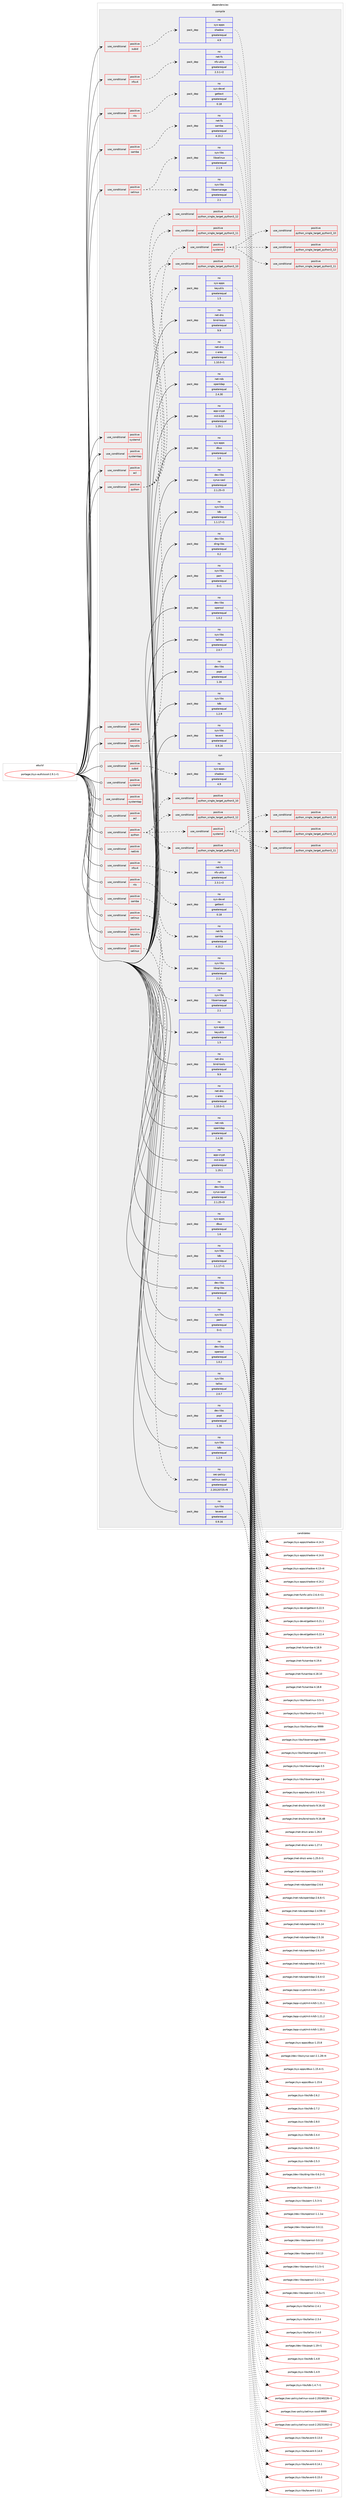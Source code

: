 digraph prolog {

# *************
# Graph options
# *************

newrank=true;
concentrate=true;
compound=true;
graph [rankdir=LR,fontname=Helvetica,fontsize=10,ranksep=1.5];#, ranksep=2.5, nodesep=0.2];
edge  [arrowhead=vee];
node  [fontname=Helvetica,fontsize=10];

# **********
# The ebuild
# **********

subgraph cluster_leftcol {
color=gray;
rank=same;
label=<<i>ebuild</i>>;
id [label="portage://sys-auth/sssd-2.9.1-r1", color=red, width=4, href="../sys-auth/sssd-2.9.1-r1.svg"];
}

# ****************
# The dependencies
# ****************

subgraph cluster_midcol {
color=gray;
label=<<i>dependencies</i>>;
subgraph cluster_compile {
fillcolor="#eeeeee";
style=filled;
label=<<i>compile</i>>;
subgraph cond10297 {
dependency14505 [label=<<TABLE BORDER="0" CELLBORDER="1" CELLSPACING="0" CELLPADDING="4"><TR><TD ROWSPAN="3" CELLPADDING="10">use_conditional</TD></TR><TR><TD>positive</TD></TR><TR><TD>acl</TD></TR></TABLE>>, shape=none, color=red];
# *** BEGIN UNKNOWN DEPENDENCY TYPE (TODO) ***
# dependency14505 -> package_dependency(portage://sys-auth/sssd-2.9.1-r1,install,no,net-fs,cifs-utils,none,[,,],[],[use(enable(acl),none)])
# *** END UNKNOWN DEPENDENCY TYPE (TODO) ***

}
id:e -> dependency14505:w [weight=20,style="solid",arrowhead="vee"];
subgraph cond10298 {
dependency14506 [label=<<TABLE BORDER="0" CELLBORDER="1" CELLSPACING="0" CELLPADDING="4"><TR><TD ROWSPAN="3" CELLPADDING="10">use_conditional</TD></TR><TR><TD>positive</TD></TR><TR><TD>keyutils</TD></TR></TABLE>>, shape=none, color=red];
subgraph pack4065 {
dependency14507 [label=<<TABLE BORDER="0" CELLBORDER="1" CELLSPACING="0" CELLPADDING="4" WIDTH="220"><TR><TD ROWSPAN="6" CELLPADDING="30">pack_dep</TD></TR><TR><TD WIDTH="110">no</TD></TR><TR><TD>sys-apps</TD></TR><TR><TD>keyutils</TD></TR><TR><TD>greaterequal</TD></TR><TR><TD>1.5</TD></TR></TABLE>>, shape=none, color=blue];
}
dependency14506:e -> dependency14507:w [weight=20,style="dashed",arrowhead="vee"];
}
id:e -> dependency14506:w [weight=20,style="solid",arrowhead="vee"];
subgraph cond10299 {
dependency14508 [label=<<TABLE BORDER="0" CELLBORDER="1" CELLSPACING="0" CELLPADDING="4"><TR><TD ROWSPAN="3" CELLPADDING="10">use_conditional</TD></TR><TR><TD>positive</TD></TR><TR><TD>netlink</TD></TR></TABLE>>, shape=none, color=red];
# *** BEGIN UNKNOWN DEPENDENCY TYPE (TODO) ***
# dependency14508 -> package_dependency(portage://sys-auth/sssd-2.9.1-r1,install,no,dev-libs,libnl,none,[,,],[slot(3)],[])
# *** END UNKNOWN DEPENDENCY TYPE (TODO) ***

}
id:e -> dependency14508:w [weight=20,style="solid",arrowhead="vee"];
subgraph cond10300 {
dependency14509 [label=<<TABLE BORDER="0" CELLBORDER="1" CELLSPACING="0" CELLPADDING="4"><TR><TD ROWSPAN="3" CELLPADDING="10">use_conditional</TD></TR><TR><TD>positive</TD></TR><TR><TD>nfsv4</TD></TR></TABLE>>, shape=none, color=red];
subgraph pack4066 {
dependency14510 [label=<<TABLE BORDER="0" CELLBORDER="1" CELLSPACING="0" CELLPADDING="4" WIDTH="220"><TR><TD ROWSPAN="6" CELLPADDING="30">pack_dep</TD></TR><TR><TD WIDTH="110">no</TD></TR><TR><TD>net-fs</TD></TR><TR><TD>nfs-utils</TD></TR><TR><TD>greaterequal</TD></TR><TR><TD>2.3.1-r2</TD></TR></TABLE>>, shape=none, color=blue];
}
dependency14509:e -> dependency14510:w [weight=20,style="dashed",arrowhead="vee"];
}
id:e -> dependency14509:w [weight=20,style="solid",arrowhead="vee"];
subgraph cond10301 {
dependency14511 [label=<<TABLE BORDER="0" CELLBORDER="1" CELLSPACING="0" CELLPADDING="4"><TR><TD ROWSPAN="3" CELLPADDING="10">use_conditional</TD></TR><TR><TD>positive</TD></TR><TR><TD>nls</TD></TR></TABLE>>, shape=none, color=red];
subgraph pack4067 {
dependency14512 [label=<<TABLE BORDER="0" CELLBORDER="1" CELLSPACING="0" CELLPADDING="4" WIDTH="220"><TR><TD ROWSPAN="6" CELLPADDING="30">pack_dep</TD></TR><TR><TD WIDTH="110">no</TD></TR><TR><TD>sys-devel</TD></TR><TR><TD>gettext</TD></TR><TR><TD>greaterequal</TD></TR><TR><TD>0.18</TD></TR></TABLE>>, shape=none, color=blue];
}
dependency14511:e -> dependency14512:w [weight=20,style="dashed",arrowhead="vee"];
}
id:e -> dependency14511:w [weight=20,style="solid",arrowhead="vee"];
subgraph cond10302 {
dependency14513 [label=<<TABLE BORDER="0" CELLBORDER="1" CELLSPACING="0" CELLPADDING="4"><TR><TD ROWSPAN="3" CELLPADDING="10">use_conditional</TD></TR><TR><TD>positive</TD></TR><TR><TD>python</TD></TR></TABLE>>, shape=none, color=red];
subgraph cond10303 {
dependency14514 [label=<<TABLE BORDER="0" CELLBORDER="1" CELLSPACING="0" CELLPADDING="4"><TR><TD ROWSPAN="3" CELLPADDING="10">use_conditional</TD></TR><TR><TD>positive</TD></TR><TR><TD>python_single_target_python3_10</TD></TR></TABLE>>, shape=none, color=red];
# *** BEGIN UNKNOWN DEPENDENCY TYPE (TODO) ***
# dependency14514 -> package_dependency(portage://sys-auth/sssd-2.9.1-r1,install,no,dev-lang,python,none,[,,],[slot(3.10)],[])
# *** END UNKNOWN DEPENDENCY TYPE (TODO) ***

}
dependency14513:e -> dependency14514:w [weight=20,style="dashed",arrowhead="vee"];
subgraph cond10304 {
dependency14515 [label=<<TABLE BORDER="0" CELLBORDER="1" CELLSPACING="0" CELLPADDING="4"><TR><TD ROWSPAN="3" CELLPADDING="10">use_conditional</TD></TR><TR><TD>positive</TD></TR><TR><TD>python_single_target_python3_11</TD></TR></TABLE>>, shape=none, color=red];
# *** BEGIN UNKNOWN DEPENDENCY TYPE (TODO) ***
# dependency14515 -> package_dependency(portage://sys-auth/sssd-2.9.1-r1,install,no,dev-lang,python,none,[,,],[slot(3.11)],[])
# *** END UNKNOWN DEPENDENCY TYPE (TODO) ***

}
dependency14513:e -> dependency14515:w [weight=20,style="dashed",arrowhead="vee"];
subgraph cond10305 {
dependency14516 [label=<<TABLE BORDER="0" CELLBORDER="1" CELLSPACING="0" CELLPADDING="4"><TR><TD ROWSPAN="3" CELLPADDING="10">use_conditional</TD></TR><TR><TD>positive</TD></TR><TR><TD>python_single_target_python3_12</TD></TR></TABLE>>, shape=none, color=red];
# *** BEGIN UNKNOWN DEPENDENCY TYPE (TODO) ***
# dependency14516 -> package_dependency(portage://sys-auth/sssd-2.9.1-r1,install,no,dev-lang,python,none,[,,],[slot(3.12)],[])
# *** END UNKNOWN DEPENDENCY TYPE (TODO) ***

}
dependency14513:e -> dependency14516:w [weight=20,style="dashed",arrowhead="vee"];
subgraph cond10306 {
dependency14517 [label=<<TABLE BORDER="0" CELLBORDER="1" CELLSPACING="0" CELLPADDING="4"><TR><TD ROWSPAN="3" CELLPADDING="10">use_conditional</TD></TR><TR><TD>positive</TD></TR><TR><TD>systemd</TD></TR></TABLE>>, shape=none, color=red];
subgraph cond10307 {
dependency14518 [label=<<TABLE BORDER="0" CELLBORDER="1" CELLSPACING="0" CELLPADDING="4"><TR><TD ROWSPAN="3" CELLPADDING="10">use_conditional</TD></TR><TR><TD>positive</TD></TR><TR><TD>python_single_target_python3_10</TD></TR></TABLE>>, shape=none, color=red];
# *** BEGIN UNKNOWN DEPENDENCY TYPE (TODO) ***
# dependency14518 -> package_dependency(portage://sys-auth/sssd-2.9.1-r1,install,no,dev-python,python-systemd,none,[,,],[],[use(enable(python_targets_python3_10),negative)])
# *** END UNKNOWN DEPENDENCY TYPE (TODO) ***

}
dependency14517:e -> dependency14518:w [weight=20,style="dashed",arrowhead="vee"];
subgraph cond10308 {
dependency14519 [label=<<TABLE BORDER="0" CELLBORDER="1" CELLSPACING="0" CELLPADDING="4"><TR><TD ROWSPAN="3" CELLPADDING="10">use_conditional</TD></TR><TR><TD>positive</TD></TR><TR><TD>python_single_target_python3_11</TD></TR></TABLE>>, shape=none, color=red];
# *** BEGIN UNKNOWN DEPENDENCY TYPE (TODO) ***
# dependency14519 -> package_dependency(portage://sys-auth/sssd-2.9.1-r1,install,no,dev-python,python-systemd,none,[,,],[],[use(enable(python_targets_python3_11),negative)])
# *** END UNKNOWN DEPENDENCY TYPE (TODO) ***

}
dependency14517:e -> dependency14519:w [weight=20,style="dashed",arrowhead="vee"];
subgraph cond10309 {
dependency14520 [label=<<TABLE BORDER="0" CELLBORDER="1" CELLSPACING="0" CELLPADDING="4"><TR><TD ROWSPAN="3" CELLPADDING="10">use_conditional</TD></TR><TR><TD>positive</TD></TR><TR><TD>python_single_target_python3_12</TD></TR></TABLE>>, shape=none, color=red];
# *** BEGIN UNKNOWN DEPENDENCY TYPE (TODO) ***
# dependency14520 -> package_dependency(portage://sys-auth/sssd-2.9.1-r1,install,no,dev-python,python-systemd,none,[,,],[],[use(enable(python_targets_python3_12),negative)])
# *** END UNKNOWN DEPENDENCY TYPE (TODO) ***

}
dependency14517:e -> dependency14520:w [weight=20,style="dashed",arrowhead="vee"];
}
dependency14513:e -> dependency14517:w [weight=20,style="dashed",arrowhead="vee"];
}
id:e -> dependency14513:w [weight=20,style="solid",arrowhead="vee"];
subgraph cond10310 {
dependency14521 [label=<<TABLE BORDER="0" CELLBORDER="1" CELLSPACING="0" CELLPADDING="4"><TR><TD ROWSPAN="3" CELLPADDING="10">use_conditional</TD></TR><TR><TD>positive</TD></TR><TR><TD>samba</TD></TR></TABLE>>, shape=none, color=red];
subgraph pack4068 {
dependency14522 [label=<<TABLE BORDER="0" CELLBORDER="1" CELLSPACING="0" CELLPADDING="4" WIDTH="220"><TR><TD ROWSPAN="6" CELLPADDING="30">pack_dep</TD></TR><TR><TD WIDTH="110">no</TD></TR><TR><TD>net-fs</TD></TR><TR><TD>samba</TD></TR><TR><TD>greaterequal</TD></TR><TR><TD>4.10.2</TD></TR></TABLE>>, shape=none, color=blue];
}
dependency14521:e -> dependency14522:w [weight=20,style="dashed",arrowhead="vee"];
}
id:e -> dependency14521:w [weight=20,style="solid",arrowhead="vee"];
subgraph cond10311 {
dependency14523 [label=<<TABLE BORDER="0" CELLBORDER="1" CELLSPACING="0" CELLPADDING="4"><TR><TD ROWSPAN="3" CELLPADDING="10">use_conditional</TD></TR><TR><TD>positive</TD></TR><TR><TD>selinux</TD></TR></TABLE>>, shape=none, color=red];
subgraph pack4069 {
dependency14524 [label=<<TABLE BORDER="0" CELLBORDER="1" CELLSPACING="0" CELLPADDING="4" WIDTH="220"><TR><TD ROWSPAN="6" CELLPADDING="30">pack_dep</TD></TR><TR><TD WIDTH="110">no</TD></TR><TR><TD>sys-libs</TD></TR><TR><TD>libselinux</TD></TR><TR><TD>greaterequal</TD></TR><TR><TD>2.1.9</TD></TR></TABLE>>, shape=none, color=blue];
}
dependency14523:e -> dependency14524:w [weight=20,style="dashed",arrowhead="vee"];
subgraph pack4070 {
dependency14525 [label=<<TABLE BORDER="0" CELLBORDER="1" CELLSPACING="0" CELLPADDING="4" WIDTH="220"><TR><TD ROWSPAN="6" CELLPADDING="30">pack_dep</TD></TR><TR><TD WIDTH="110">no</TD></TR><TR><TD>sys-libs</TD></TR><TR><TD>libsemanage</TD></TR><TR><TD>greaterequal</TD></TR><TR><TD>2.1</TD></TR></TABLE>>, shape=none, color=blue];
}
dependency14523:e -> dependency14525:w [weight=20,style="dashed",arrowhead="vee"];
}
id:e -> dependency14523:w [weight=20,style="solid",arrowhead="vee"];
subgraph cond10312 {
dependency14526 [label=<<TABLE BORDER="0" CELLBORDER="1" CELLSPACING="0" CELLPADDING="4"><TR><TD ROWSPAN="3" CELLPADDING="10">use_conditional</TD></TR><TR><TD>positive</TD></TR><TR><TD>subid</TD></TR></TABLE>>, shape=none, color=red];
subgraph pack4071 {
dependency14527 [label=<<TABLE BORDER="0" CELLBORDER="1" CELLSPACING="0" CELLPADDING="4" WIDTH="220"><TR><TD ROWSPAN="6" CELLPADDING="30">pack_dep</TD></TR><TR><TD WIDTH="110">no</TD></TR><TR><TD>sys-apps</TD></TR><TR><TD>shadow</TD></TR><TR><TD>greaterequal</TD></TR><TR><TD>4.9</TD></TR></TABLE>>, shape=none, color=blue];
}
dependency14526:e -> dependency14527:w [weight=20,style="dashed",arrowhead="vee"];
}
id:e -> dependency14526:w [weight=20,style="solid",arrowhead="vee"];
subgraph cond10313 {
dependency14528 [label=<<TABLE BORDER="0" CELLBORDER="1" CELLSPACING="0" CELLPADDING="4"><TR><TD ROWSPAN="3" CELLPADDING="10">use_conditional</TD></TR><TR><TD>positive</TD></TR><TR><TD>systemd</TD></TR></TABLE>>, shape=none, color=red];
# *** BEGIN UNKNOWN DEPENDENCY TYPE (TODO) ***
# dependency14528 -> package_dependency(portage://sys-auth/sssd-2.9.1-r1,install,no,sys-apps,systemd,none,[,,],any_same_slot,[])
# *** END UNKNOWN DEPENDENCY TYPE (TODO) ***

# *** BEGIN UNKNOWN DEPENDENCY TYPE (TODO) ***
# dependency14528 -> package_dependency(portage://sys-auth/sssd-2.9.1-r1,install,no,sys-apps,util-linux,none,[,,],[],[])
# *** END UNKNOWN DEPENDENCY TYPE (TODO) ***

}
id:e -> dependency14528:w [weight=20,style="solid",arrowhead="vee"];
subgraph cond10314 {
dependency14529 [label=<<TABLE BORDER="0" CELLBORDER="1" CELLSPACING="0" CELLPADDING="4"><TR><TD ROWSPAN="3" CELLPADDING="10">use_conditional</TD></TR><TR><TD>positive</TD></TR><TR><TD>systemtap</TD></TR></TABLE>>, shape=none, color=red];
# *** BEGIN UNKNOWN DEPENDENCY TYPE (TODO) ***
# dependency14529 -> package_dependency(portage://sys-auth/sssd-2.9.1-r1,install,no,dev-debug,systemtap,none,[,,],[],[])
# *** END UNKNOWN DEPENDENCY TYPE (TODO) ***

}
id:e -> dependency14529:w [weight=20,style="solid",arrowhead="vee"];
subgraph pack4072 {
dependency14530 [label=<<TABLE BORDER="0" CELLBORDER="1" CELLSPACING="0" CELLPADDING="4" WIDTH="220"><TR><TD ROWSPAN="6" CELLPADDING="30">pack_dep</TD></TR><TR><TD WIDTH="110">no</TD></TR><TR><TD>app-crypt</TD></TR><TR><TD>mit-krb5</TD></TR><TR><TD>greaterequal</TD></TR><TR><TD>1.19.1</TD></TR></TABLE>>, shape=none, color=blue];
}
id:e -> dependency14530:w [weight=20,style="solid",arrowhead="vee"];
# *** BEGIN UNKNOWN DEPENDENCY TYPE (TODO) ***
# id -> package_dependency(portage://sys-auth/sssd-2.9.1-r1,install,no,app-crypt,p11-kit,none,[,,],[],[])
# *** END UNKNOWN DEPENDENCY TYPE (TODO) ***

subgraph pack4073 {
dependency14531 [label=<<TABLE BORDER="0" CELLBORDER="1" CELLSPACING="0" CELLPADDING="4" WIDTH="220"><TR><TD ROWSPAN="6" CELLPADDING="30">pack_dep</TD></TR><TR><TD WIDTH="110">no</TD></TR><TR><TD>dev-libs</TD></TR><TR><TD>cyrus-sasl</TD></TR><TR><TD>greaterequal</TD></TR><TR><TD>2.1.25-r3</TD></TR></TABLE>>, shape=none, color=blue];
}
id:e -> dependency14531:w [weight=20,style="solid",arrowhead="vee"];
subgraph pack4074 {
dependency14532 [label=<<TABLE BORDER="0" CELLBORDER="1" CELLSPACING="0" CELLPADDING="4" WIDTH="220"><TR><TD ROWSPAN="6" CELLPADDING="30">pack_dep</TD></TR><TR><TD WIDTH="110">no</TD></TR><TR><TD>dev-libs</TD></TR><TR><TD>ding-libs</TD></TR><TR><TD>greaterequal</TD></TR><TR><TD>0.2</TD></TR></TABLE>>, shape=none, color=blue];
}
id:e -> dependency14532:w [weight=20,style="solid",arrowhead="vee"];
# *** BEGIN UNKNOWN DEPENDENCY TYPE (TODO) ***
# id -> package_dependency(portage://sys-auth/sssd-2.9.1-r1,install,no,dev-libs,jansson,none,[,,],any_same_slot,[])
# *** END UNKNOWN DEPENDENCY TYPE (TODO) ***

# *** BEGIN UNKNOWN DEPENDENCY TYPE (TODO) ***
# id -> package_dependency(portage://sys-auth/sssd-2.9.1-r1,install,no,dev-libs,libpcre2,none,[,,],any_same_slot,[])
# *** END UNKNOWN DEPENDENCY TYPE (TODO) ***

# *** BEGIN UNKNOWN DEPENDENCY TYPE (TODO) ***
# id -> package_dependency(portage://sys-auth/sssd-2.9.1-r1,install,no,dev-libs,libunistring,none,[,,],any_same_slot,[])
# *** END UNKNOWN DEPENDENCY TYPE (TODO) ***

subgraph pack4075 {
dependency14533 [label=<<TABLE BORDER="0" CELLBORDER="1" CELLSPACING="0" CELLPADDING="4" WIDTH="220"><TR><TD ROWSPAN="6" CELLPADDING="30">pack_dep</TD></TR><TR><TD WIDTH="110">no</TD></TR><TR><TD>dev-libs</TD></TR><TR><TD>openssl</TD></TR><TR><TD>greaterequal</TD></TR><TR><TD>1.0.2</TD></TR></TABLE>>, shape=none, color=blue];
}
id:e -> dependency14533:w [weight=20,style="solid",arrowhead="vee"];
subgraph pack4076 {
dependency14534 [label=<<TABLE BORDER="0" CELLBORDER="1" CELLSPACING="0" CELLPADDING="4" WIDTH="220"><TR><TD ROWSPAN="6" CELLPADDING="30">pack_dep</TD></TR><TR><TD WIDTH="110">no</TD></TR><TR><TD>dev-libs</TD></TR><TR><TD>popt</TD></TR><TR><TD>greaterequal</TD></TR><TR><TD>1.16</TD></TR></TABLE>>, shape=none, color=blue];
}
id:e -> dependency14534:w [weight=20,style="solid",arrowhead="vee"];
subgraph pack4077 {
dependency14535 [label=<<TABLE BORDER="0" CELLBORDER="1" CELLSPACING="0" CELLPADDING="4" WIDTH="220"><TR><TD ROWSPAN="6" CELLPADDING="30">pack_dep</TD></TR><TR><TD WIDTH="110">no</TD></TR><TR><TD>net-dns</TD></TR><TR><TD>bind-tools</TD></TR><TR><TD>greaterequal</TD></TR><TR><TD>9.9</TD></TR></TABLE>>, shape=none, color=blue];
}
id:e -> dependency14535:w [weight=20,style="solid",arrowhead="vee"];
subgraph pack4078 {
dependency14536 [label=<<TABLE BORDER="0" CELLBORDER="1" CELLSPACING="0" CELLPADDING="4" WIDTH="220"><TR><TD ROWSPAN="6" CELLPADDING="30">pack_dep</TD></TR><TR><TD WIDTH="110">no</TD></TR><TR><TD>net-dns</TD></TR><TR><TD>c-ares</TD></TR><TR><TD>greaterequal</TD></TR><TR><TD>1.10.0-r1</TD></TR></TABLE>>, shape=none, color=blue];
}
id:e -> dependency14536:w [weight=20,style="solid",arrowhead="vee"];
subgraph pack4079 {
dependency14537 [label=<<TABLE BORDER="0" CELLBORDER="1" CELLSPACING="0" CELLPADDING="4" WIDTH="220"><TR><TD ROWSPAN="6" CELLPADDING="30">pack_dep</TD></TR><TR><TD WIDTH="110">no</TD></TR><TR><TD>net-nds</TD></TR><TR><TD>openldap</TD></TR><TR><TD>greaterequal</TD></TR><TR><TD>2.4.30</TD></TR></TABLE>>, shape=none, color=blue];
}
id:e -> dependency14537:w [weight=20,style="solid",arrowhead="vee"];
subgraph pack4080 {
dependency14538 [label=<<TABLE BORDER="0" CELLBORDER="1" CELLSPACING="0" CELLPADDING="4" WIDTH="220"><TR><TD ROWSPAN="6" CELLPADDING="30">pack_dep</TD></TR><TR><TD WIDTH="110">no</TD></TR><TR><TD>sys-apps</TD></TR><TR><TD>dbus</TD></TR><TR><TD>greaterequal</TD></TR><TR><TD>1.6</TD></TR></TABLE>>, shape=none, color=blue];
}
id:e -> dependency14538:w [weight=20,style="solid",arrowhead="vee"];
subgraph pack4081 {
dependency14539 [label=<<TABLE BORDER="0" CELLBORDER="1" CELLSPACING="0" CELLPADDING="4" WIDTH="220"><TR><TD ROWSPAN="6" CELLPADDING="30">pack_dep</TD></TR><TR><TD WIDTH="110">no</TD></TR><TR><TD>sys-libs</TD></TR><TR><TD>ldb</TD></TR><TR><TD>greaterequal</TD></TR><TR><TD>1.1.17-r1</TD></TR></TABLE>>, shape=none, color=blue];
}
id:e -> dependency14539:w [weight=20,style="solid",arrowhead="vee"];
subgraph pack4082 {
dependency14540 [label=<<TABLE BORDER="0" CELLBORDER="1" CELLSPACING="0" CELLPADDING="4" WIDTH="220"><TR><TD ROWSPAN="6" CELLPADDING="30">pack_dep</TD></TR><TR><TD WIDTH="110">no</TD></TR><TR><TD>sys-libs</TD></TR><TR><TD>pam</TD></TR><TR><TD>greaterequal</TD></TR><TR><TD>0-r1</TD></TR></TABLE>>, shape=none, color=blue];
}
id:e -> dependency14540:w [weight=20,style="solid",arrowhead="vee"];
subgraph pack4083 {
dependency14541 [label=<<TABLE BORDER="0" CELLBORDER="1" CELLSPACING="0" CELLPADDING="4" WIDTH="220"><TR><TD ROWSPAN="6" CELLPADDING="30">pack_dep</TD></TR><TR><TD WIDTH="110">no</TD></TR><TR><TD>sys-libs</TD></TR><TR><TD>talloc</TD></TR><TR><TD>greaterequal</TD></TR><TR><TD>2.0.7</TD></TR></TABLE>>, shape=none, color=blue];
}
id:e -> dependency14541:w [weight=20,style="solid",arrowhead="vee"];
subgraph pack4084 {
dependency14542 [label=<<TABLE BORDER="0" CELLBORDER="1" CELLSPACING="0" CELLPADDING="4" WIDTH="220"><TR><TD ROWSPAN="6" CELLPADDING="30">pack_dep</TD></TR><TR><TD WIDTH="110">no</TD></TR><TR><TD>sys-libs</TD></TR><TR><TD>tdb</TD></TR><TR><TD>greaterequal</TD></TR><TR><TD>1.2.9</TD></TR></TABLE>>, shape=none, color=blue];
}
id:e -> dependency14542:w [weight=20,style="solid",arrowhead="vee"];
subgraph pack4085 {
dependency14543 [label=<<TABLE BORDER="0" CELLBORDER="1" CELLSPACING="0" CELLPADDING="4" WIDTH="220"><TR><TD ROWSPAN="6" CELLPADDING="30">pack_dep</TD></TR><TR><TD WIDTH="110">no</TD></TR><TR><TD>sys-libs</TD></TR><TR><TD>tevent</TD></TR><TR><TD>greaterequal</TD></TR><TR><TD>0.9.16</TD></TR></TABLE>>, shape=none, color=blue];
}
id:e -> dependency14543:w [weight=20,style="solid",arrowhead="vee"];
# *** BEGIN UNKNOWN DEPENDENCY TYPE (TODO) ***
# id -> package_dependency(portage://sys-auth/sssd-2.9.1-r1,install,no,virtual,libintl,none,[,,],[],[])
# *** END UNKNOWN DEPENDENCY TYPE (TODO) ***

}
subgraph cluster_compileandrun {
fillcolor="#eeeeee";
style=filled;
label=<<i>compile and run</i>>;
}
subgraph cluster_run {
fillcolor="#eeeeee";
style=filled;
label=<<i>run</i>>;
subgraph cond10315 {
dependency14544 [label=<<TABLE BORDER="0" CELLBORDER="1" CELLSPACING="0" CELLPADDING="4"><TR><TD ROWSPAN="3" CELLPADDING="10">use_conditional</TD></TR><TR><TD>positive</TD></TR><TR><TD>acl</TD></TR></TABLE>>, shape=none, color=red];
# *** BEGIN UNKNOWN DEPENDENCY TYPE (TODO) ***
# dependency14544 -> package_dependency(portage://sys-auth/sssd-2.9.1-r1,run,no,net-fs,cifs-utils,none,[,,],[],[use(enable(acl),none)])
# *** END UNKNOWN DEPENDENCY TYPE (TODO) ***

}
id:e -> dependency14544:w [weight=20,style="solid",arrowhead="odot"];
subgraph cond10316 {
dependency14545 [label=<<TABLE BORDER="0" CELLBORDER="1" CELLSPACING="0" CELLPADDING="4"><TR><TD ROWSPAN="3" CELLPADDING="10">use_conditional</TD></TR><TR><TD>positive</TD></TR><TR><TD>keyutils</TD></TR></TABLE>>, shape=none, color=red];
subgraph pack4086 {
dependency14546 [label=<<TABLE BORDER="0" CELLBORDER="1" CELLSPACING="0" CELLPADDING="4" WIDTH="220"><TR><TD ROWSPAN="6" CELLPADDING="30">pack_dep</TD></TR><TR><TD WIDTH="110">no</TD></TR><TR><TD>sys-apps</TD></TR><TR><TD>keyutils</TD></TR><TR><TD>greaterequal</TD></TR><TR><TD>1.5</TD></TR></TABLE>>, shape=none, color=blue];
}
dependency14545:e -> dependency14546:w [weight=20,style="dashed",arrowhead="vee"];
}
id:e -> dependency14545:w [weight=20,style="solid",arrowhead="odot"];
subgraph cond10317 {
dependency14547 [label=<<TABLE BORDER="0" CELLBORDER="1" CELLSPACING="0" CELLPADDING="4"><TR><TD ROWSPAN="3" CELLPADDING="10">use_conditional</TD></TR><TR><TD>positive</TD></TR><TR><TD>netlink</TD></TR></TABLE>>, shape=none, color=red];
# *** BEGIN UNKNOWN DEPENDENCY TYPE (TODO) ***
# dependency14547 -> package_dependency(portage://sys-auth/sssd-2.9.1-r1,run,no,dev-libs,libnl,none,[,,],[slot(3)],[])
# *** END UNKNOWN DEPENDENCY TYPE (TODO) ***

}
id:e -> dependency14547:w [weight=20,style="solid",arrowhead="odot"];
subgraph cond10318 {
dependency14548 [label=<<TABLE BORDER="0" CELLBORDER="1" CELLSPACING="0" CELLPADDING="4"><TR><TD ROWSPAN="3" CELLPADDING="10">use_conditional</TD></TR><TR><TD>positive</TD></TR><TR><TD>nfsv4</TD></TR></TABLE>>, shape=none, color=red];
subgraph pack4087 {
dependency14549 [label=<<TABLE BORDER="0" CELLBORDER="1" CELLSPACING="0" CELLPADDING="4" WIDTH="220"><TR><TD ROWSPAN="6" CELLPADDING="30">pack_dep</TD></TR><TR><TD WIDTH="110">no</TD></TR><TR><TD>net-fs</TD></TR><TR><TD>nfs-utils</TD></TR><TR><TD>greaterequal</TD></TR><TR><TD>2.3.1-r2</TD></TR></TABLE>>, shape=none, color=blue];
}
dependency14548:e -> dependency14549:w [weight=20,style="dashed",arrowhead="vee"];
}
id:e -> dependency14548:w [weight=20,style="solid",arrowhead="odot"];
subgraph cond10319 {
dependency14550 [label=<<TABLE BORDER="0" CELLBORDER="1" CELLSPACING="0" CELLPADDING="4"><TR><TD ROWSPAN="3" CELLPADDING="10">use_conditional</TD></TR><TR><TD>positive</TD></TR><TR><TD>nls</TD></TR></TABLE>>, shape=none, color=red];
subgraph pack4088 {
dependency14551 [label=<<TABLE BORDER="0" CELLBORDER="1" CELLSPACING="0" CELLPADDING="4" WIDTH="220"><TR><TD ROWSPAN="6" CELLPADDING="30">pack_dep</TD></TR><TR><TD WIDTH="110">no</TD></TR><TR><TD>sys-devel</TD></TR><TR><TD>gettext</TD></TR><TR><TD>greaterequal</TD></TR><TR><TD>0.18</TD></TR></TABLE>>, shape=none, color=blue];
}
dependency14550:e -> dependency14551:w [weight=20,style="dashed",arrowhead="vee"];
}
id:e -> dependency14550:w [weight=20,style="solid",arrowhead="odot"];
subgraph cond10320 {
dependency14552 [label=<<TABLE BORDER="0" CELLBORDER="1" CELLSPACING="0" CELLPADDING="4"><TR><TD ROWSPAN="3" CELLPADDING="10">use_conditional</TD></TR><TR><TD>positive</TD></TR><TR><TD>python</TD></TR></TABLE>>, shape=none, color=red];
subgraph cond10321 {
dependency14553 [label=<<TABLE BORDER="0" CELLBORDER="1" CELLSPACING="0" CELLPADDING="4"><TR><TD ROWSPAN="3" CELLPADDING="10">use_conditional</TD></TR><TR><TD>positive</TD></TR><TR><TD>python_single_target_python3_10</TD></TR></TABLE>>, shape=none, color=red];
# *** BEGIN UNKNOWN DEPENDENCY TYPE (TODO) ***
# dependency14553 -> package_dependency(portage://sys-auth/sssd-2.9.1-r1,run,no,dev-lang,python,none,[,,],[slot(3.10)],[])
# *** END UNKNOWN DEPENDENCY TYPE (TODO) ***

}
dependency14552:e -> dependency14553:w [weight=20,style="dashed",arrowhead="vee"];
subgraph cond10322 {
dependency14554 [label=<<TABLE BORDER="0" CELLBORDER="1" CELLSPACING="0" CELLPADDING="4"><TR><TD ROWSPAN="3" CELLPADDING="10">use_conditional</TD></TR><TR><TD>positive</TD></TR><TR><TD>python_single_target_python3_11</TD></TR></TABLE>>, shape=none, color=red];
# *** BEGIN UNKNOWN DEPENDENCY TYPE (TODO) ***
# dependency14554 -> package_dependency(portage://sys-auth/sssd-2.9.1-r1,run,no,dev-lang,python,none,[,,],[slot(3.11)],[])
# *** END UNKNOWN DEPENDENCY TYPE (TODO) ***

}
dependency14552:e -> dependency14554:w [weight=20,style="dashed",arrowhead="vee"];
subgraph cond10323 {
dependency14555 [label=<<TABLE BORDER="0" CELLBORDER="1" CELLSPACING="0" CELLPADDING="4"><TR><TD ROWSPAN="3" CELLPADDING="10">use_conditional</TD></TR><TR><TD>positive</TD></TR><TR><TD>python_single_target_python3_12</TD></TR></TABLE>>, shape=none, color=red];
# *** BEGIN UNKNOWN DEPENDENCY TYPE (TODO) ***
# dependency14555 -> package_dependency(portage://sys-auth/sssd-2.9.1-r1,run,no,dev-lang,python,none,[,,],[slot(3.12)],[])
# *** END UNKNOWN DEPENDENCY TYPE (TODO) ***

}
dependency14552:e -> dependency14555:w [weight=20,style="dashed",arrowhead="vee"];
subgraph cond10324 {
dependency14556 [label=<<TABLE BORDER="0" CELLBORDER="1" CELLSPACING="0" CELLPADDING="4"><TR><TD ROWSPAN="3" CELLPADDING="10">use_conditional</TD></TR><TR><TD>positive</TD></TR><TR><TD>systemd</TD></TR></TABLE>>, shape=none, color=red];
subgraph cond10325 {
dependency14557 [label=<<TABLE BORDER="0" CELLBORDER="1" CELLSPACING="0" CELLPADDING="4"><TR><TD ROWSPAN="3" CELLPADDING="10">use_conditional</TD></TR><TR><TD>positive</TD></TR><TR><TD>python_single_target_python3_10</TD></TR></TABLE>>, shape=none, color=red];
# *** BEGIN UNKNOWN DEPENDENCY TYPE (TODO) ***
# dependency14557 -> package_dependency(portage://sys-auth/sssd-2.9.1-r1,run,no,dev-python,python-systemd,none,[,,],[],[use(enable(python_targets_python3_10),negative)])
# *** END UNKNOWN DEPENDENCY TYPE (TODO) ***

}
dependency14556:e -> dependency14557:w [weight=20,style="dashed",arrowhead="vee"];
subgraph cond10326 {
dependency14558 [label=<<TABLE BORDER="0" CELLBORDER="1" CELLSPACING="0" CELLPADDING="4"><TR><TD ROWSPAN="3" CELLPADDING="10">use_conditional</TD></TR><TR><TD>positive</TD></TR><TR><TD>python_single_target_python3_11</TD></TR></TABLE>>, shape=none, color=red];
# *** BEGIN UNKNOWN DEPENDENCY TYPE (TODO) ***
# dependency14558 -> package_dependency(portage://sys-auth/sssd-2.9.1-r1,run,no,dev-python,python-systemd,none,[,,],[],[use(enable(python_targets_python3_11),negative)])
# *** END UNKNOWN DEPENDENCY TYPE (TODO) ***

}
dependency14556:e -> dependency14558:w [weight=20,style="dashed",arrowhead="vee"];
subgraph cond10327 {
dependency14559 [label=<<TABLE BORDER="0" CELLBORDER="1" CELLSPACING="0" CELLPADDING="4"><TR><TD ROWSPAN="3" CELLPADDING="10">use_conditional</TD></TR><TR><TD>positive</TD></TR><TR><TD>python_single_target_python3_12</TD></TR></TABLE>>, shape=none, color=red];
# *** BEGIN UNKNOWN DEPENDENCY TYPE (TODO) ***
# dependency14559 -> package_dependency(portage://sys-auth/sssd-2.9.1-r1,run,no,dev-python,python-systemd,none,[,,],[],[use(enable(python_targets_python3_12),negative)])
# *** END UNKNOWN DEPENDENCY TYPE (TODO) ***

}
dependency14556:e -> dependency14559:w [weight=20,style="dashed",arrowhead="vee"];
}
dependency14552:e -> dependency14556:w [weight=20,style="dashed",arrowhead="vee"];
}
id:e -> dependency14552:w [weight=20,style="solid",arrowhead="odot"];
subgraph cond10328 {
dependency14560 [label=<<TABLE BORDER="0" CELLBORDER="1" CELLSPACING="0" CELLPADDING="4"><TR><TD ROWSPAN="3" CELLPADDING="10">use_conditional</TD></TR><TR><TD>positive</TD></TR><TR><TD>samba</TD></TR></TABLE>>, shape=none, color=red];
subgraph pack4089 {
dependency14561 [label=<<TABLE BORDER="0" CELLBORDER="1" CELLSPACING="0" CELLPADDING="4" WIDTH="220"><TR><TD ROWSPAN="6" CELLPADDING="30">pack_dep</TD></TR><TR><TD WIDTH="110">no</TD></TR><TR><TD>net-fs</TD></TR><TR><TD>samba</TD></TR><TR><TD>greaterequal</TD></TR><TR><TD>4.10.2</TD></TR></TABLE>>, shape=none, color=blue];
}
dependency14560:e -> dependency14561:w [weight=20,style="dashed",arrowhead="vee"];
}
id:e -> dependency14560:w [weight=20,style="solid",arrowhead="odot"];
subgraph cond10329 {
dependency14562 [label=<<TABLE BORDER="0" CELLBORDER="1" CELLSPACING="0" CELLPADDING="4"><TR><TD ROWSPAN="3" CELLPADDING="10">use_conditional</TD></TR><TR><TD>positive</TD></TR><TR><TD>selinux</TD></TR></TABLE>>, shape=none, color=red];
subgraph pack4090 {
dependency14563 [label=<<TABLE BORDER="0" CELLBORDER="1" CELLSPACING="0" CELLPADDING="4" WIDTH="220"><TR><TD ROWSPAN="6" CELLPADDING="30">pack_dep</TD></TR><TR><TD WIDTH="110">no</TD></TR><TR><TD>sec-policy</TD></TR><TR><TD>selinux-sssd</TD></TR><TR><TD>greaterequal</TD></TR><TR><TD>2.20120725-r9</TD></TR></TABLE>>, shape=none, color=blue];
}
dependency14562:e -> dependency14563:w [weight=20,style="dashed",arrowhead="vee"];
}
id:e -> dependency14562:w [weight=20,style="solid",arrowhead="odot"];
subgraph cond10330 {
dependency14564 [label=<<TABLE BORDER="0" CELLBORDER="1" CELLSPACING="0" CELLPADDING="4"><TR><TD ROWSPAN="3" CELLPADDING="10">use_conditional</TD></TR><TR><TD>positive</TD></TR><TR><TD>selinux</TD></TR></TABLE>>, shape=none, color=red];
subgraph pack4091 {
dependency14565 [label=<<TABLE BORDER="0" CELLBORDER="1" CELLSPACING="0" CELLPADDING="4" WIDTH="220"><TR><TD ROWSPAN="6" CELLPADDING="30">pack_dep</TD></TR><TR><TD WIDTH="110">no</TD></TR><TR><TD>sys-libs</TD></TR><TR><TD>libselinux</TD></TR><TR><TD>greaterequal</TD></TR><TR><TD>2.1.9</TD></TR></TABLE>>, shape=none, color=blue];
}
dependency14564:e -> dependency14565:w [weight=20,style="dashed",arrowhead="vee"];
subgraph pack4092 {
dependency14566 [label=<<TABLE BORDER="0" CELLBORDER="1" CELLSPACING="0" CELLPADDING="4" WIDTH="220"><TR><TD ROWSPAN="6" CELLPADDING="30">pack_dep</TD></TR><TR><TD WIDTH="110">no</TD></TR><TR><TD>sys-libs</TD></TR><TR><TD>libsemanage</TD></TR><TR><TD>greaterequal</TD></TR><TR><TD>2.1</TD></TR></TABLE>>, shape=none, color=blue];
}
dependency14564:e -> dependency14566:w [weight=20,style="dashed",arrowhead="vee"];
}
id:e -> dependency14564:w [weight=20,style="solid",arrowhead="odot"];
subgraph cond10331 {
dependency14567 [label=<<TABLE BORDER="0" CELLBORDER="1" CELLSPACING="0" CELLPADDING="4"><TR><TD ROWSPAN="3" CELLPADDING="10">use_conditional</TD></TR><TR><TD>positive</TD></TR><TR><TD>subid</TD></TR></TABLE>>, shape=none, color=red];
subgraph pack4093 {
dependency14568 [label=<<TABLE BORDER="0" CELLBORDER="1" CELLSPACING="0" CELLPADDING="4" WIDTH="220"><TR><TD ROWSPAN="6" CELLPADDING="30">pack_dep</TD></TR><TR><TD WIDTH="110">no</TD></TR><TR><TD>sys-apps</TD></TR><TR><TD>shadow</TD></TR><TR><TD>greaterequal</TD></TR><TR><TD>4.9</TD></TR></TABLE>>, shape=none, color=blue];
}
dependency14567:e -> dependency14568:w [weight=20,style="dashed",arrowhead="vee"];
}
id:e -> dependency14567:w [weight=20,style="solid",arrowhead="odot"];
subgraph cond10332 {
dependency14569 [label=<<TABLE BORDER="0" CELLBORDER="1" CELLSPACING="0" CELLPADDING="4"><TR><TD ROWSPAN="3" CELLPADDING="10">use_conditional</TD></TR><TR><TD>positive</TD></TR><TR><TD>systemd</TD></TR></TABLE>>, shape=none, color=red];
# *** BEGIN UNKNOWN DEPENDENCY TYPE (TODO) ***
# dependency14569 -> package_dependency(portage://sys-auth/sssd-2.9.1-r1,run,no,sys-apps,systemd,none,[,,],any_same_slot,[])
# *** END UNKNOWN DEPENDENCY TYPE (TODO) ***

# *** BEGIN UNKNOWN DEPENDENCY TYPE (TODO) ***
# dependency14569 -> package_dependency(portage://sys-auth/sssd-2.9.1-r1,run,no,sys-apps,util-linux,none,[,,],[],[])
# *** END UNKNOWN DEPENDENCY TYPE (TODO) ***

}
id:e -> dependency14569:w [weight=20,style="solid",arrowhead="odot"];
subgraph cond10333 {
dependency14570 [label=<<TABLE BORDER="0" CELLBORDER="1" CELLSPACING="0" CELLPADDING="4"><TR><TD ROWSPAN="3" CELLPADDING="10">use_conditional</TD></TR><TR><TD>positive</TD></TR><TR><TD>systemtap</TD></TR></TABLE>>, shape=none, color=red];
# *** BEGIN UNKNOWN DEPENDENCY TYPE (TODO) ***
# dependency14570 -> package_dependency(portage://sys-auth/sssd-2.9.1-r1,run,no,dev-debug,systemtap,none,[,,],[],[])
# *** END UNKNOWN DEPENDENCY TYPE (TODO) ***

}
id:e -> dependency14570:w [weight=20,style="solid",arrowhead="odot"];
subgraph pack4094 {
dependency14571 [label=<<TABLE BORDER="0" CELLBORDER="1" CELLSPACING="0" CELLPADDING="4" WIDTH="220"><TR><TD ROWSPAN="6" CELLPADDING="30">pack_dep</TD></TR><TR><TD WIDTH="110">no</TD></TR><TR><TD>app-crypt</TD></TR><TR><TD>mit-krb5</TD></TR><TR><TD>greaterequal</TD></TR><TR><TD>1.19.1</TD></TR></TABLE>>, shape=none, color=blue];
}
id:e -> dependency14571:w [weight=20,style="solid",arrowhead="odot"];
# *** BEGIN UNKNOWN DEPENDENCY TYPE (TODO) ***
# id -> package_dependency(portage://sys-auth/sssd-2.9.1-r1,run,no,app-crypt,p11-kit,none,[,,],[],[])
# *** END UNKNOWN DEPENDENCY TYPE (TODO) ***

subgraph pack4095 {
dependency14572 [label=<<TABLE BORDER="0" CELLBORDER="1" CELLSPACING="0" CELLPADDING="4" WIDTH="220"><TR><TD ROWSPAN="6" CELLPADDING="30">pack_dep</TD></TR><TR><TD WIDTH="110">no</TD></TR><TR><TD>dev-libs</TD></TR><TR><TD>cyrus-sasl</TD></TR><TR><TD>greaterequal</TD></TR><TR><TD>2.1.25-r3</TD></TR></TABLE>>, shape=none, color=blue];
}
id:e -> dependency14572:w [weight=20,style="solid",arrowhead="odot"];
subgraph pack4096 {
dependency14573 [label=<<TABLE BORDER="0" CELLBORDER="1" CELLSPACING="0" CELLPADDING="4" WIDTH="220"><TR><TD ROWSPAN="6" CELLPADDING="30">pack_dep</TD></TR><TR><TD WIDTH="110">no</TD></TR><TR><TD>dev-libs</TD></TR><TR><TD>ding-libs</TD></TR><TR><TD>greaterequal</TD></TR><TR><TD>0.2</TD></TR></TABLE>>, shape=none, color=blue];
}
id:e -> dependency14573:w [weight=20,style="solid",arrowhead="odot"];
# *** BEGIN UNKNOWN DEPENDENCY TYPE (TODO) ***
# id -> package_dependency(portage://sys-auth/sssd-2.9.1-r1,run,no,dev-libs,jansson,none,[,,],any_same_slot,[])
# *** END UNKNOWN DEPENDENCY TYPE (TODO) ***

# *** BEGIN UNKNOWN DEPENDENCY TYPE (TODO) ***
# id -> package_dependency(portage://sys-auth/sssd-2.9.1-r1,run,no,dev-libs,libpcre2,none,[,,],any_same_slot,[])
# *** END UNKNOWN DEPENDENCY TYPE (TODO) ***

# *** BEGIN UNKNOWN DEPENDENCY TYPE (TODO) ***
# id -> package_dependency(portage://sys-auth/sssd-2.9.1-r1,run,no,dev-libs,libunistring,none,[,,],any_same_slot,[])
# *** END UNKNOWN DEPENDENCY TYPE (TODO) ***

subgraph pack4097 {
dependency14574 [label=<<TABLE BORDER="0" CELLBORDER="1" CELLSPACING="0" CELLPADDING="4" WIDTH="220"><TR><TD ROWSPAN="6" CELLPADDING="30">pack_dep</TD></TR><TR><TD WIDTH="110">no</TD></TR><TR><TD>dev-libs</TD></TR><TR><TD>openssl</TD></TR><TR><TD>greaterequal</TD></TR><TR><TD>1.0.2</TD></TR></TABLE>>, shape=none, color=blue];
}
id:e -> dependency14574:w [weight=20,style="solid",arrowhead="odot"];
subgraph pack4098 {
dependency14575 [label=<<TABLE BORDER="0" CELLBORDER="1" CELLSPACING="0" CELLPADDING="4" WIDTH="220"><TR><TD ROWSPAN="6" CELLPADDING="30">pack_dep</TD></TR><TR><TD WIDTH="110">no</TD></TR><TR><TD>dev-libs</TD></TR><TR><TD>popt</TD></TR><TR><TD>greaterequal</TD></TR><TR><TD>1.16</TD></TR></TABLE>>, shape=none, color=blue];
}
id:e -> dependency14575:w [weight=20,style="solid",arrowhead="odot"];
subgraph pack4099 {
dependency14576 [label=<<TABLE BORDER="0" CELLBORDER="1" CELLSPACING="0" CELLPADDING="4" WIDTH="220"><TR><TD ROWSPAN="6" CELLPADDING="30">pack_dep</TD></TR><TR><TD WIDTH="110">no</TD></TR><TR><TD>net-dns</TD></TR><TR><TD>bind-tools</TD></TR><TR><TD>greaterequal</TD></TR><TR><TD>9.9</TD></TR></TABLE>>, shape=none, color=blue];
}
id:e -> dependency14576:w [weight=20,style="solid",arrowhead="odot"];
subgraph pack4100 {
dependency14577 [label=<<TABLE BORDER="0" CELLBORDER="1" CELLSPACING="0" CELLPADDING="4" WIDTH="220"><TR><TD ROWSPAN="6" CELLPADDING="30">pack_dep</TD></TR><TR><TD WIDTH="110">no</TD></TR><TR><TD>net-dns</TD></TR><TR><TD>c-ares</TD></TR><TR><TD>greaterequal</TD></TR><TR><TD>1.10.0-r1</TD></TR></TABLE>>, shape=none, color=blue];
}
id:e -> dependency14577:w [weight=20,style="solid",arrowhead="odot"];
subgraph pack4101 {
dependency14578 [label=<<TABLE BORDER="0" CELLBORDER="1" CELLSPACING="0" CELLPADDING="4" WIDTH="220"><TR><TD ROWSPAN="6" CELLPADDING="30">pack_dep</TD></TR><TR><TD WIDTH="110">no</TD></TR><TR><TD>net-nds</TD></TR><TR><TD>openldap</TD></TR><TR><TD>greaterequal</TD></TR><TR><TD>2.4.30</TD></TR></TABLE>>, shape=none, color=blue];
}
id:e -> dependency14578:w [weight=20,style="solid",arrowhead="odot"];
subgraph pack4102 {
dependency14579 [label=<<TABLE BORDER="0" CELLBORDER="1" CELLSPACING="0" CELLPADDING="4" WIDTH="220"><TR><TD ROWSPAN="6" CELLPADDING="30">pack_dep</TD></TR><TR><TD WIDTH="110">no</TD></TR><TR><TD>sys-apps</TD></TR><TR><TD>dbus</TD></TR><TR><TD>greaterequal</TD></TR><TR><TD>1.6</TD></TR></TABLE>>, shape=none, color=blue];
}
id:e -> dependency14579:w [weight=20,style="solid",arrowhead="odot"];
subgraph pack4103 {
dependency14580 [label=<<TABLE BORDER="0" CELLBORDER="1" CELLSPACING="0" CELLPADDING="4" WIDTH="220"><TR><TD ROWSPAN="6" CELLPADDING="30">pack_dep</TD></TR><TR><TD WIDTH="110">no</TD></TR><TR><TD>sys-libs</TD></TR><TR><TD>ldb</TD></TR><TR><TD>greaterequal</TD></TR><TR><TD>1.1.17-r1</TD></TR></TABLE>>, shape=none, color=blue];
}
id:e -> dependency14580:w [weight=20,style="solid",arrowhead="odot"];
subgraph pack4104 {
dependency14581 [label=<<TABLE BORDER="0" CELLBORDER="1" CELLSPACING="0" CELLPADDING="4" WIDTH="220"><TR><TD ROWSPAN="6" CELLPADDING="30">pack_dep</TD></TR><TR><TD WIDTH="110">no</TD></TR><TR><TD>sys-libs</TD></TR><TR><TD>pam</TD></TR><TR><TD>greaterequal</TD></TR><TR><TD>0-r1</TD></TR></TABLE>>, shape=none, color=blue];
}
id:e -> dependency14581:w [weight=20,style="solid",arrowhead="odot"];
subgraph pack4105 {
dependency14582 [label=<<TABLE BORDER="0" CELLBORDER="1" CELLSPACING="0" CELLPADDING="4" WIDTH="220"><TR><TD ROWSPAN="6" CELLPADDING="30">pack_dep</TD></TR><TR><TD WIDTH="110">no</TD></TR><TR><TD>sys-libs</TD></TR><TR><TD>talloc</TD></TR><TR><TD>greaterequal</TD></TR><TR><TD>2.0.7</TD></TR></TABLE>>, shape=none, color=blue];
}
id:e -> dependency14582:w [weight=20,style="solid",arrowhead="odot"];
subgraph pack4106 {
dependency14583 [label=<<TABLE BORDER="0" CELLBORDER="1" CELLSPACING="0" CELLPADDING="4" WIDTH="220"><TR><TD ROWSPAN="6" CELLPADDING="30">pack_dep</TD></TR><TR><TD WIDTH="110">no</TD></TR><TR><TD>sys-libs</TD></TR><TR><TD>tdb</TD></TR><TR><TD>greaterequal</TD></TR><TR><TD>1.2.9</TD></TR></TABLE>>, shape=none, color=blue];
}
id:e -> dependency14583:w [weight=20,style="solid",arrowhead="odot"];
subgraph pack4107 {
dependency14584 [label=<<TABLE BORDER="0" CELLBORDER="1" CELLSPACING="0" CELLPADDING="4" WIDTH="220"><TR><TD ROWSPAN="6" CELLPADDING="30">pack_dep</TD></TR><TR><TD WIDTH="110">no</TD></TR><TR><TD>sys-libs</TD></TR><TR><TD>tevent</TD></TR><TR><TD>greaterequal</TD></TR><TR><TD>0.9.16</TD></TR></TABLE>>, shape=none, color=blue];
}
id:e -> dependency14584:w [weight=20,style="solid",arrowhead="odot"];
# *** BEGIN UNKNOWN DEPENDENCY TYPE (TODO) ***
# id -> package_dependency(portage://sys-auth/sssd-2.9.1-r1,run,no,virtual,libintl,none,[,,],[],[])
# *** END UNKNOWN DEPENDENCY TYPE (TODO) ***

}
}

# **************
# The candidates
# **************

subgraph cluster_choices {
rank=same;
color=gray;
label=<<i>candidates</i>>;

subgraph choice4065 {
color=black;
nodesep=1;
choice1151211154597112112115471071011211171161051081154549465446514511449 [label="portage://sys-apps/keyutils-1.6.3-r1", color=red, width=4,href="../sys-apps/keyutils-1.6.3-r1.svg"];
dependency14507:e -> choice1151211154597112112115471071011211171161051081154549465446514511449:w [style=dotted,weight="100"];
}
subgraph choice4066 {
color=black;
nodesep=1;
choice110101116451021154711010211545117116105108115455046544652451144949 [label="portage://net-fs/nfs-utils-2.6.4-r11", color=red, width=4,href="../net-fs/nfs-utils-2.6.4-r11.svg"];
dependency14510:e -> choice110101116451021154711010211545117116105108115455046544652451144949:w [style=dotted,weight="100"];
}
subgraph choice4067 {
color=black;
nodesep=1;
choice115121115451001011181011084710310111611610112011645484650494649 [label="portage://sys-devel/gettext-0.21.1", color=red, width=4,href="../sys-devel/gettext-0.21.1.svg"];
choice115121115451001011181011084710310111611610112011645484650504652 [label="portage://sys-devel/gettext-0.22.4", color=red, width=4,href="../sys-devel/gettext-0.22.4.svg"];
choice115121115451001011181011084710310111611610112011645484650504653 [label="portage://sys-devel/gettext-0.22.5", color=red, width=4,href="../sys-devel/gettext-0.22.5.svg"];
dependency14512:e -> choice115121115451001011181011084710310111611610112011645484650494649:w [style=dotted,weight="100"];
dependency14512:e -> choice115121115451001011181011084710310111611610112011645484650504652:w [style=dotted,weight="100"];
dependency14512:e -> choice115121115451001011181011084710310111611610112011645484650504653:w [style=dotted,weight="100"];
}
subgraph choice4068 {
color=black;
nodesep=1;
choice11010111645102115471159710998974552464956464948 [label="portage://net-fs/samba-4.18.10", color=red, width=4,href="../net-fs/samba-4.18.10.svg"];
choice110101116451021154711597109989745524649564656 [label="portage://net-fs/samba-4.18.8", color=red, width=4,href="../net-fs/samba-4.18.8.svg"];
choice110101116451021154711597109989745524649564657 [label="portage://net-fs/samba-4.18.9", color=red, width=4,href="../net-fs/samba-4.18.9.svg"];
choice110101116451021154711597109989745524649574652 [label="portage://net-fs/samba-4.19.4", color=red, width=4,href="../net-fs/samba-4.19.4.svg"];
dependency14522:e -> choice11010111645102115471159710998974552464956464948:w [style=dotted,weight="100"];
dependency14522:e -> choice110101116451021154711597109989745524649564656:w [style=dotted,weight="100"];
dependency14522:e -> choice110101116451021154711597109989745524649564657:w [style=dotted,weight="100"];
dependency14522:e -> choice110101116451021154711597109989745524649574652:w [style=dotted,weight="100"];
}
subgraph choice4069 {
color=black;
nodesep=1;
choice11512111545108105981154710810598115101108105110117120455146534511449 [label="portage://sys-libs/libselinux-3.5-r1", color=red, width=4,href="../sys-libs/libselinux-3.5-r1.svg"];
choice11512111545108105981154710810598115101108105110117120455146544511449 [label="portage://sys-libs/libselinux-3.6-r1", color=red, width=4,href="../sys-libs/libselinux-3.6-r1.svg"];
choice115121115451081059811547108105981151011081051101171204557575757 [label="portage://sys-libs/libselinux-9999", color=red, width=4,href="../sys-libs/libselinux-9999.svg"];
dependency14524:e -> choice11512111545108105981154710810598115101108105110117120455146534511449:w [style=dotted,weight="100"];
dependency14524:e -> choice11512111545108105981154710810598115101108105110117120455146544511449:w [style=dotted,weight="100"];
dependency14524:e -> choice115121115451081059811547108105981151011081051101171204557575757:w [style=dotted,weight="100"];
}
subgraph choice4070 {
color=black;
nodesep=1;
choice115121115451081059811547108105981151011099711097103101455146524511449 [label="portage://sys-libs/libsemanage-3.4-r1", color=red, width=4,href="../sys-libs/libsemanage-3.4-r1.svg"];
choice11512111545108105981154710810598115101109971109710310145514653 [label="portage://sys-libs/libsemanage-3.5", color=red, width=4,href="../sys-libs/libsemanage-3.5.svg"];
choice11512111545108105981154710810598115101109971109710310145514654 [label="portage://sys-libs/libsemanage-3.6", color=red, width=4,href="../sys-libs/libsemanage-3.6.svg"];
choice1151211154510810598115471081059811510110997110971031014557575757 [label="portage://sys-libs/libsemanage-9999", color=red, width=4,href="../sys-libs/libsemanage-9999.svg"];
dependency14525:e -> choice115121115451081059811547108105981151011099711097103101455146524511449:w [style=dotted,weight="100"];
dependency14525:e -> choice11512111545108105981154710810598115101109971109710310145514653:w [style=dotted,weight="100"];
dependency14525:e -> choice11512111545108105981154710810598115101109971109710310145514654:w [style=dotted,weight="100"];
dependency14525:e -> choice1151211154510810598115471081059811510110997110971031014557575757:w [style=dotted,weight="100"];
}
subgraph choice4071 {
color=black;
nodesep=1;
choice1151211154597112112115471151049710011111945524649514511452 [label="portage://sys-apps/shadow-4.13-r4", color=red, width=4,href="../sys-apps/shadow-4.13-r4.svg"];
choice1151211154597112112115471151049710011111945524649524650 [label="portage://sys-apps/shadow-4.14.2", color=red, width=4,href="../sys-apps/shadow-4.14.2.svg"];
choice1151211154597112112115471151049710011111945524649524653 [label="portage://sys-apps/shadow-4.14.5", color=red, width=4,href="../sys-apps/shadow-4.14.5.svg"];
choice1151211154597112112115471151049710011111945524649524654 [label="portage://sys-apps/shadow-4.14.6", color=red, width=4,href="../sys-apps/shadow-4.14.6.svg"];
dependency14527:e -> choice1151211154597112112115471151049710011111945524649514511452:w [style=dotted,weight="100"];
dependency14527:e -> choice1151211154597112112115471151049710011111945524649524650:w [style=dotted,weight="100"];
dependency14527:e -> choice1151211154597112112115471151049710011111945524649524653:w [style=dotted,weight="100"];
dependency14527:e -> choice1151211154597112112115471151049710011111945524649524654:w [style=dotted,weight="100"];
}
subgraph choice4072 {
color=black;
nodesep=1;
choice9711211245991141211121164710910511645107114985345494650484649 [label="portage://app-crypt/mit-krb5-1.20.1", color=red, width=4,href="../app-crypt/mit-krb5-1.20.1.svg"];
choice9711211245991141211121164710910511645107114985345494650484650 [label="portage://app-crypt/mit-krb5-1.20.2", color=red, width=4,href="../app-crypt/mit-krb5-1.20.2.svg"];
choice9711211245991141211121164710910511645107114985345494650494649 [label="portage://app-crypt/mit-krb5-1.21.1", color=red, width=4,href="../app-crypt/mit-krb5-1.21.1.svg"];
choice9711211245991141211121164710910511645107114985345494650494650 [label="portage://app-crypt/mit-krb5-1.21.2", color=red, width=4,href="../app-crypt/mit-krb5-1.21.2.svg"];
dependency14530:e -> choice9711211245991141211121164710910511645107114985345494650484649:w [style=dotted,weight="100"];
dependency14530:e -> choice9711211245991141211121164710910511645107114985345494650484650:w [style=dotted,weight="100"];
dependency14530:e -> choice9711211245991141211121164710910511645107114985345494650494649:w [style=dotted,weight="100"];
dependency14530:e -> choice9711211245991141211121164710910511645107114985345494650494650:w [style=dotted,weight="100"];
}
subgraph choice4073 {
color=black;
nodesep=1;
choice100101118451081059811547991211141171154511597115108455046494650564511452 [label="portage://dev-libs/cyrus-sasl-2.1.28-r4", color=red, width=4,href="../dev-libs/cyrus-sasl-2.1.28-r4.svg"];
dependency14531:e -> choice100101118451081059811547991211141171154511597115108455046494650564511452:w [style=dotted,weight="100"];
}
subgraph choice4074 {
color=black;
nodesep=1;
choice10010111845108105981154710010511010345108105981154548465446504511449 [label="portage://dev-libs/ding-libs-0.6.2-r1", color=red, width=4,href="../dev-libs/ding-libs-0.6.2-r1.svg"];
dependency14532:e -> choice10010111845108105981154710010511010345108105981154548465446504511449:w [style=dotted,weight="100"];
}
subgraph choice4075 {
color=black;
nodesep=1;
choice1001011184510810598115471111121011101151151084549464846501174511449 [label="portage://dev-libs/openssl-1.0.2u-r1", color=red, width=4,href="../dev-libs/openssl-1.0.2u-r1.svg"];
choice100101118451081059811547111112101110115115108454946494649119 [label="portage://dev-libs/openssl-1.1.1w", color=red, width=4,href="../dev-libs/openssl-1.1.1w.svg"];
choice10010111845108105981154711111210111011511510845514648464949 [label="portage://dev-libs/openssl-3.0.11", color=red, width=4,href="../dev-libs/openssl-3.0.11.svg"];
choice10010111845108105981154711111210111011511510845514648464950 [label="portage://dev-libs/openssl-3.0.12", color=red, width=4,href="../dev-libs/openssl-3.0.12.svg"];
choice10010111845108105981154711111210111011511510845514648464951 [label="portage://dev-libs/openssl-3.0.13", color=red, width=4,href="../dev-libs/openssl-3.0.13.svg"];
choice1001011184510810598115471111121011101151151084551464946534511449 [label="portage://dev-libs/openssl-3.1.5-r1", color=red, width=4,href="../dev-libs/openssl-3.1.5-r1.svg"];
choice1001011184510810598115471111121011101151151084551465046494511449 [label="portage://dev-libs/openssl-3.2.1-r1", color=red, width=4,href="../dev-libs/openssl-3.2.1-r1.svg"];
dependency14533:e -> choice1001011184510810598115471111121011101151151084549464846501174511449:w [style=dotted,weight="100"];
dependency14533:e -> choice100101118451081059811547111112101110115115108454946494649119:w [style=dotted,weight="100"];
dependency14533:e -> choice10010111845108105981154711111210111011511510845514648464949:w [style=dotted,weight="100"];
dependency14533:e -> choice10010111845108105981154711111210111011511510845514648464950:w [style=dotted,weight="100"];
dependency14533:e -> choice10010111845108105981154711111210111011511510845514648464951:w [style=dotted,weight="100"];
dependency14533:e -> choice1001011184510810598115471111121011101151151084551464946534511449:w [style=dotted,weight="100"];
dependency14533:e -> choice1001011184510810598115471111121011101151151084551465046494511449:w [style=dotted,weight="100"];
}
subgraph choice4076 {
color=black;
nodesep=1;
choice10010111845108105981154711211111211645494649574511449 [label="portage://dev-libs/popt-1.19-r1", color=red, width=4,href="../dev-libs/popt-1.19-r1.svg"];
dependency14534:e -> choice10010111845108105981154711211111211645494649574511449:w [style=dotted,weight="100"];
}
subgraph choice4077 {
color=black;
nodesep=1;
choice110101116451001101154798105110100451161111111081154557464954465250 [label="portage://net-dns/bind-tools-9.16.42", color=red, width=4,href="../net-dns/bind-tools-9.16.42.svg"];
choice110101116451001101154798105110100451161111111081154557464954465256 [label="portage://net-dns/bind-tools-9.16.48", color=red, width=4,href="../net-dns/bind-tools-9.16.48.svg"];
dependency14535:e -> choice110101116451001101154798105110100451161111111081154557464954465250:w [style=dotted,weight="100"];
dependency14535:e -> choice110101116451001101154798105110100451161111111081154557464954465256:w [style=dotted,weight="100"];
}
subgraph choice4078 {
color=black;
nodesep=1;
choice1101011164510011011547994597114101115454946505346484511449 [label="portage://net-dns/c-ares-1.25.0-r1", color=red, width=4,href="../net-dns/c-ares-1.25.0-r1.svg"];
choice110101116451001101154799459711410111545494650544648 [label="portage://net-dns/c-ares-1.26.0", color=red, width=4,href="../net-dns/c-ares-1.26.0.svg"];
choice110101116451001101154799459711410111545494650554648 [label="portage://net-dns/c-ares-1.27.0", color=red, width=4,href="../net-dns/c-ares-1.27.0.svg"];
dependency14536:e -> choice1101011164510011011547994597114101115454946505346484511449:w [style=dotted,weight="100"];
dependency14536:e -> choice110101116451001101154799459711410111545494650544648:w [style=dotted,weight="100"];
dependency14536:e -> choice110101116451001101154799459711410111545494650554648:w [style=dotted,weight="100"];
}
subgraph choice4079 {
color=black;
nodesep=1;
choice110101116451101001154711111210111010810097112455046524653574511450 [label="portage://net-nds/openldap-2.4.59-r2", color=red, width=4,href="../net-nds/openldap-2.4.59-r2.svg"];
choice11010111645110100115471111121011101081009711245504653464952 [label="portage://net-nds/openldap-2.5.14", color=red, width=4,href="../net-nds/openldap-2.5.14.svg"];
choice11010111645110100115471111121011101081009711245504653464954 [label="portage://net-nds/openldap-2.5.16", color=red, width=4,href="../net-nds/openldap-2.5.16.svg"];
choice1101011164511010011547111112101110108100971124550465446514511455 [label="portage://net-nds/openldap-2.6.3-r7", color=red, width=4,href="../net-nds/openldap-2.6.3-r7.svg"];
choice1101011164511010011547111112101110108100971124550465446524511449 [label="portage://net-nds/openldap-2.6.4-r1", color=red, width=4,href="../net-nds/openldap-2.6.4-r1.svg"];
choice1101011164511010011547111112101110108100971124550465446524511450 [label="portage://net-nds/openldap-2.6.4-r2", color=red, width=4,href="../net-nds/openldap-2.6.4-r2.svg"];
choice110101116451101001154711111210111010810097112455046544653 [label="portage://net-nds/openldap-2.6.5", color=red, width=4,href="../net-nds/openldap-2.6.5.svg"];
choice110101116451101001154711111210111010810097112455046544654 [label="portage://net-nds/openldap-2.6.6", color=red, width=4,href="../net-nds/openldap-2.6.6.svg"];
choice1101011164511010011547111112101110108100971124550465446544511449 [label="portage://net-nds/openldap-2.6.6-r1", color=red, width=4,href="../net-nds/openldap-2.6.6-r1.svg"];
dependency14537:e -> choice110101116451101001154711111210111010810097112455046524653574511450:w [style=dotted,weight="100"];
dependency14537:e -> choice11010111645110100115471111121011101081009711245504653464952:w [style=dotted,weight="100"];
dependency14537:e -> choice11010111645110100115471111121011101081009711245504653464954:w [style=dotted,weight="100"];
dependency14537:e -> choice1101011164511010011547111112101110108100971124550465446514511455:w [style=dotted,weight="100"];
dependency14537:e -> choice1101011164511010011547111112101110108100971124550465446524511449:w [style=dotted,weight="100"];
dependency14537:e -> choice1101011164511010011547111112101110108100971124550465446524511450:w [style=dotted,weight="100"];
dependency14537:e -> choice110101116451101001154711111210111010810097112455046544653:w [style=dotted,weight="100"];
dependency14537:e -> choice110101116451101001154711111210111010810097112455046544654:w [style=dotted,weight="100"];
dependency14537:e -> choice1101011164511010011547111112101110108100971124550465446544511449:w [style=dotted,weight="100"];
}
subgraph choice4080 {
color=black;
nodesep=1;
choice11512111545971121121154710098117115454946495346524511449 [label="portage://sys-apps/dbus-1.15.4-r1", color=red, width=4,href="../sys-apps/dbus-1.15.4-r1.svg"];
choice1151211154597112112115471009811711545494649534654 [label="portage://sys-apps/dbus-1.15.6", color=red, width=4,href="../sys-apps/dbus-1.15.6.svg"];
choice1151211154597112112115471009811711545494649534656 [label="portage://sys-apps/dbus-1.15.8", color=red, width=4,href="../sys-apps/dbus-1.15.8.svg"];
dependency14538:e -> choice11512111545971121121154710098117115454946495346524511449:w [style=dotted,weight="100"];
dependency14538:e -> choice1151211154597112112115471009811711545494649534654:w [style=dotted,weight="100"];
dependency14538:e -> choice1151211154597112112115471009811711545494649534656:w [style=dotted,weight="100"];
}
subgraph choice4081 {
color=black;
nodesep=1;
choice11512111545108105981154710810098455046524652 [label="portage://sys-libs/ldb-2.4.4", color=red, width=4,href="../sys-libs/ldb-2.4.4.svg"];
choice11512111545108105981154710810098455046534650 [label="portage://sys-libs/ldb-2.5.2", color=red, width=4,href="../sys-libs/ldb-2.5.2.svg"];
choice11512111545108105981154710810098455046534651 [label="portage://sys-libs/ldb-2.5.3", color=red, width=4,href="../sys-libs/ldb-2.5.3.svg"];
choice11512111545108105981154710810098455046544650 [label="portage://sys-libs/ldb-2.6.2", color=red, width=4,href="../sys-libs/ldb-2.6.2.svg"];
choice11512111545108105981154710810098455046554650 [label="portage://sys-libs/ldb-2.7.2", color=red, width=4,href="../sys-libs/ldb-2.7.2.svg"];
choice11512111545108105981154710810098455046564648 [label="portage://sys-libs/ldb-2.8.0", color=red, width=4,href="../sys-libs/ldb-2.8.0.svg"];
dependency14539:e -> choice11512111545108105981154710810098455046524652:w [style=dotted,weight="100"];
dependency14539:e -> choice11512111545108105981154710810098455046534650:w [style=dotted,weight="100"];
dependency14539:e -> choice11512111545108105981154710810098455046534651:w [style=dotted,weight="100"];
dependency14539:e -> choice11512111545108105981154710810098455046544650:w [style=dotted,weight="100"];
dependency14539:e -> choice11512111545108105981154710810098455046554650:w [style=dotted,weight="100"];
dependency14539:e -> choice11512111545108105981154710810098455046564648:w [style=dotted,weight="100"];
}
subgraph choice4082 {
color=black;
nodesep=1;
choice11512111545108105981154711297109454946534651 [label="portage://sys-libs/pam-1.5.3", color=red, width=4,href="../sys-libs/pam-1.5.3.svg"];
choice115121115451081059811547112971094549465346514511449 [label="portage://sys-libs/pam-1.5.3-r1", color=red, width=4,href="../sys-libs/pam-1.5.3-r1.svg"];
dependency14540:e -> choice11512111545108105981154711297109454946534651:w [style=dotted,weight="100"];
dependency14540:e -> choice115121115451081059811547112971094549465346514511449:w [style=dotted,weight="100"];
}
subgraph choice4083 {
color=black;
nodesep=1;
choice1151211154510810598115471169710810811199455046514652 [label="portage://sys-libs/talloc-2.3.4", color=red, width=4,href="../sys-libs/talloc-2.3.4.svg"];
choice1151211154510810598115471169710810811199455046524648 [label="portage://sys-libs/talloc-2.4.0", color=red, width=4,href="../sys-libs/talloc-2.4.0.svg"];
choice1151211154510810598115471169710810811199455046524649 [label="portage://sys-libs/talloc-2.4.1", color=red, width=4,href="../sys-libs/talloc-2.4.1.svg"];
dependency14541:e -> choice1151211154510810598115471169710810811199455046514652:w [style=dotted,weight="100"];
dependency14541:e -> choice1151211154510810598115471169710810811199455046524648:w [style=dotted,weight="100"];
dependency14541:e -> choice1151211154510810598115471169710810811199455046524649:w [style=dotted,weight="100"];
}
subgraph choice4084 {
color=black;
nodesep=1;
choice115121115451081059811547116100984549465246554511449 [label="portage://sys-libs/tdb-1.4.7-r1", color=red, width=4,href="../sys-libs/tdb-1.4.7-r1.svg"];
choice11512111545108105981154711610098454946524656 [label="portage://sys-libs/tdb-1.4.8", color=red, width=4,href="../sys-libs/tdb-1.4.8.svg"];
choice11512111545108105981154711610098454946524657 [label="portage://sys-libs/tdb-1.4.9", color=red, width=4,href="../sys-libs/tdb-1.4.9.svg"];
dependency14542:e -> choice115121115451081059811547116100984549465246554511449:w [style=dotted,weight="100"];
dependency14542:e -> choice11512111545108105981154711610098454946524656:w [style=dotted,weight="100"];
dependency14542:e -> choice11512111545108105981154711610098454946524657:w [style=dotted,weight="100"];
}
subgraph choice4085 {
color=black;
nodesep=1;
choice11512111545108105981154711610111810111011645484649504649 [label="portage://sys-libs/tevent-0.12.1", color=red, width=4,href="../sys-libs/tevent-0.12.1.svg"];
choice11512111545108105981154711610111810111011645484649514648 [label="portage://sys-libs/tevent-0.13.0", color=red, width=4,href="../sys-libs/tevent-0.13.0.svg"];
choice11512111545108105981154711610111810111011645484649524648 [label="portage://sys-libs/tevent-0.14.0", color=red, width=4,href="../sys-libs/tevent-0.14.0.svg"];
choice11512111545108105981154711610111810111011645484649524649 [label="portage://sys-libs/tevent-0.14.1", color=red, width=4,href="../sys-libs/tevent-0.14.1.svg"];
choice11512111545108105981154711610111810111011645484649534648 [label="portage://sys-libs/tevent-0.15.0", color=red, width=4,href="../sys-libs/tevent-0.15.0.svg"];
dependency14543:e -> choice11512111545108105981154711610111810111011645484649504649:w [style=dotted,weight="100"];
dependency14543:e -> choice11512111545108105981154711610111810111011645484649514648:w [style=dotted,weight="100"];
dependency14543:e -> choice11512111545108105981154711610111810111011645484649524648:w [style=dotted,weight="100"];
dependency14543:e -> choice11512111545108105981154711610111810111011645484649524649:w [style=dotted,weight="100"];
dependency14543:e -> choice11512111545108105981154711610111810111011645484649534648:w [style=dotted,weight="100"];
}
subgraph choice4086 {
color=black;
nodesep=1;
choice1151211154597112112115471071011211171161051081154549465446514511449 [label="portage://sys-apps/keyutils-1.6.3-r1", color=red, width=4,href="../sys-apps/keyutils-1.6.3-r1.svg"];
dependency14546:e -> choice1151211154597112112115471071011211171161051081154549465446514511449:w [style=dotted,weight="100"];
}
subgraph choice4087 {
color=black;
nodesep=1;
choice110101116451021154711010211545117116105108115455046544652451144949 [label="portage://net-fs/nfs-utils-2.6.4-r11", color=red, width=4,href="../net-fs/nfs-utils-2.6.4-r11.svg"];
dependency14549:e -> choice110101116451021154711010211545117116105108115455046544652451144949:w [style=dotted,weight="100"];
}
subgraph choice4088 {
color=black;
nodesep=1;
choice115121115451001011181011084710310111611610112011645484650494649 [label="portage://sys-devel/gettext-0.21.1", color=red, width=4,href="../sys-devel/gettext-0.21.1.svg"];
choice115121115451001011181011084710310111611610112011645484650504652 [label="portage://sys-devel/gettext-0.22.4", color=red, width=4,href="../sys-devel/gettext-0.22.4.svg"];
choice115121115451001011181011084710310111611610112011645484650504653 [label="portage://sys-devel/gettext-0.22.5", color=red, width=4,href="../sys-devel/gettext-0.22.5.svg"];
dependency14551:e -> choice115121115451001011181011084710310111611610112011645484650494649:w [style=dotted,weight="100"];
dependency14551:e -> choice115121115451001011181011084710310111611610112011645484650504652:w [style=dotted,weight="100"];
dependency14551:e -> choice115121115451001011181011084710310111611610112011645484650504653:w [style=dotted,weight="100"];
}
subgraph choice4089 {
color=black;
nodesep=1;
choice11010111645102115471159710998974552464956464948 [label="portage://net-fs/samba-4.18.10", color=red, width=4,href="../net-fs/samba-4.18.10.svg"];
choice110101116451021154711597109989745524649564656 [label="portage://net-fs/samba-4.18.8", color=red, width=4,href="../net-fs/samba-4.18.8.svg"];
choice110101116451021154711597109989745524649564657 [label="portage://net-fs/samba-4.18.9", color=red, width=4,href="../net-fs/samba-4.18.9.svg"];
choice110101116451021154711597109989745524649574652 [label="portage://net-fs/samba-4.19.4", color=red, width=4,href="../net-fs/samba-4.19.4.svg"];
dependency14561:e -> choice11010111645102115471159710998974552464956464948:w [style=dotted,weight="100"];
dependency14561:e -> choice110101116451021154711597109989745524649564656:w [style=dotted,weight="100"];
dependency14561:e -> choice110101116451021154711597109989745524649564657:w [style=dotted,weight="100"];
dependency14561:e -> choice110101116451021154711597109989745524649574652:w [style=dotted,weight="100"];
}
subgraph choice4090 {
color=black;
nodesep=1;
choice115101994511211110810599121471151011081051101171204511511511510045504650485051494848504511450 [label="portage://sec-policy/selinux-sssd-2.20231002-r2", color=red, width=4,href="../sec-policy/selinux-sssd-2.20231002-r2.svg"];
choice115101994511211110810599121471151011081051101171204511511511510045504650485052485050544511449 [label="portage://sec-policy/selinux-sssd-2.20240226-r1", color=red, width=4,href="../sec-policy/selinux-sssd-2.20240226-r1.svg"];
choice11510199451121111081059912147115101108105110117120451151151151004557575757 [label="portage://sec-policy/selinux-sssd-9999", color=red, width=4,href="../sec-policy/selinux-sssd-9999.svg"];
dependency14563:e -> choice115101994511211110810599121471151011081051101171204511511511510045504650485051494848504511450:w [style=dotted,weight="100"];
dependency14563:e -> choice115101994511211110810599121471151011081051101171204511511511510045504650485052485050544511449:w [style=dotted,weight="100"];
dependency14563:e -> choice11510199451121111081059912147115101108105110117120451151151151004557575757:w [style=dotted,weight="100"];
}
subgraph choice4091 {
color=black;
nodesep=1;
choice11512111545108105981154710810598115101108105110117120455146534511449 [label="portage://sys-libs/libselinux-3.5-r1", color=red, width=4,href="../sys-libs/libselinux-3.5-r1.svg"];
choice11512111545108105981154710810598115101108105110117120455146544511449 [label="portage://sys-libs/libselinux-3.6-r1", color=red, width=4,href="../sys-libs/libselinux-3.6-r1.svg"];
choice115121115451081059811547108105981151011081051101171204557575757 [label="portage://sys-libs/libselinux-9999", color=red, width=4,href="../sys-libs/libselinux-9999.svg"];
dependency14565:e -> choice11512111545108105981154710810598115101108105110117120455146534511449:w [style=dotted,weight="100"];
dependency14565:e -> choice11512111545108105981154710810598115101108105110117120455146544511449:w [style=dotted,weight="100"];
dependency14565:e -> choice115121115451081059811547108105981151011081051101171204557575757:w [style=dotted,weight="100"];
}
subgraph choice4092 {
color=black;
nodesep=1;
choice115121115451081059811547108105981151011099711097103101455146524511449 [label="portage://sys-libs/libsemanage-3.4-r1", color=red, width=4,href="../sys-libs/libsemanage-3.4-r1.svg"];
choice11512111545108105981154710810598115101109971109710310145514653 [label="portage://sys-libs/libsemanage-3.5", color=red, width=4,href="../sys-libs/libsemanage-3.5.svg"];
choice11512111545108105981154710810598115101109971109710310145514654 [label="portage://sys-libs/libsemanage-3.6", color=red, width=4,href="../sys-libs/libsemanage-3.6.svg"];
choice1151211154510810598115471081059811510110997110971031014557575757 [label="portage://sys-libs/libsemanage-9999", color=red, width=4,href="../sys-libs/libsemanage-9999.svg"];
dependency14566:e -> choice115121115451081059811547108105981151011099711097103101455146524511449:w [style=dotted,weight="100"];
dependency14566:e -> choice11512111545108105981154710810598115101109971109710310145514653:w [style=dotted,weight="100"];
dependency14566:e -> choice11512111545108105981154710810598115101109971109710310145514654:w [style=dotted,weight="100"];
dependency14566:e -> choice1151211154510810598115471081059811510110997110971031014557575757:w [style=dotted,weight="100"];
}
subgraph choice4093 {
color=black;
nodesep=1;
choice1151211154597112112115471151049710011111945524649514511452 [label="portage://sys-apps/shadow-4.13-r4", color=red, width=4,href="../sys-apps/shadow-4.13-r4.svg"];
choice1151211154597112112115471151049710011111945524649524650 [label="portage://sys-apps/shadow-4.14.2", color=red, width=4,href="../sys-apps/shadow-4.14.2.svg"];
choice1151211154597112112115471151049710011111945524649524653 [label="portage://sys-apps/shadow-4.14.5", color=red, width=4,href="../sys-apps/shadow-4.14.5.svg"];
choice1151211154597112112115471151049710011111945524649524654 [label="portage://sys-apps/shadow-4.14.6", color=red, width=4,href="../sys-apps/shadow-4.14.6.svg"];
dependency14568:e -> choice1151211154597112112115471151049710011111945524649514511452:w [style=dotted,weight="100"];
dependency14568:e -> choice1151211154597112112115471151049710011111945524649524650:w [style=dotted,weight="100"];
dependency14568:e -> choice1151211154597112112115471151049710011111945524649524653:w [style=dotted,weight="100"];
dependency14568:e -> choice1151211154597112112115471151049710011111945524649524654:w [style=dotted,weight="100"];
}
subgraph choice4094 {
color=black;
nodesep=1;
choice9711211245991141211121164710910511645107114985345494650484649 [label="portage://app-crypt/mit-krb5-1.20.1", color=red, width=4,href="../app-crypt/mit-krb5-1.20.1.svg"];
choice9711211245991141211121164710910511645107114985345494650484650 [label="portage://app-crypt/mit-krb5-1.20.2", color=red, width=4,href="../app-crypt/mit-krb5-1.20.2.svg"];
choice9711211245991141211121164710910511645107114985345494650494649 [label="portage://app-crypt/mit-krb5-1.21.1", color=red, width=4,href="../app-crypt/mit-krb5-1.21.1.svg"];
choice9711211245991141211121164710910511645107114985345494650494650 [label="portage://app-crypt/mit-krb5-1.21.2", color=red, width=4,href="../app-crypt/mit-krb5-1.21.2.svg"];
dependency14571:e -> choice9711211245991141211121164710910511645107114985345494650484649:w [style=dotted,weight="100"];
dependency14571:e -> choice9711211245991141211121164710910511645107114985345494650484650:w [style=dotted,weight="100"];
dependency14571:e -> choice9711211245991141211121164710910511645107114985345494650494649:w [style=dotted,weight="100"];
dependency14571:e -> choice9711211245991141211121164710910511645107114985345494650494650:w [style=dotted,weight="100"];
}
subgraph choice4095 {
color=black;
nodesep=1;
choice100101118451081059811547991211141171154511597115108455046494650564511452 [label="portage://dev-libs/cyrus-sasl-2.1.28-r4", color=red, width=4,href="../dev-libs/cyrus-sasl-2.1.28-r4.svg"];
dependency14572:e -> choice100101118451081059811547991211141171154511597115108455046494650564511452:w [style=dotted,weight="100"];
}
subgraph choice4096 {
color=black;
nodesep=1;
choice10010111845108105981154710010511010345108105981154548465446504511449 [label="portage://dev-libs/ding-libs-0.6.2-r1", color=red, width=4,href="../dev-libs/ding-libs-0.6.2-r1.svg"];
dependency14573:e -> choice10010111845108105981154710010511010345108105981154548465446504511449:w [style=dotted,weight="100"];
}
subgraph choice4097 {
color=black;
nodesep=1;
choice1001011184510810598115471111121011101151151084549464846501174511449 [label="portage://dev-libs/openssl-1.0.2u-r1", color=red, width=4,href="../dev-libs/openssl-1.0.2u-r1.svg"];
choice100101118451081059811547111112101110115115108454946494649119 [label="portage://dev-libs/openssl-1.1.1w", color=red, width=4,href="../dev-libs/openssl-1.1.1w.svg"];
choice10010111845108105981154711111210111011511510845514648464949 [label="portage://dev-libs/openssl-3.0.11", color=red, width=4,href="../dev-libs/openssl-3.0.11.svg"];
choice10010111845108105981154711111210111011511510845514648464950 [label="portage://dev-libs/openssl-3.0.12", color=red, width=4,href="../dev-libs/openssl-3.0.12.svg"];
choice10010111845108105981154711111210111011511510845514648464951 [label="portage://dev-libs/openssl-3.0.13", color=red, width=4,href="../dev-libs/openssl-3.0.13.svg"];
choice1001011184510810598115471111121011101151151084551464946534511449 [label="portage://dev-libs/openssl-3.1.5-r1", color=red, width=4,href="../dev-libs/openssl-3.1.5-r1.svg"];
choice1001011184510810598115471111121011101151151084551465046494511449 [label="portage://dev-libs/openssl-3.2.1-r1", color=red, width=4,href="../dev-libs/openssl-3.2.1-r1.svg"];
dependency14574:e -> choice1001011184510810598115471111121011101151151084549464846501174511449:w [style=dotted,weight="100"];
dependency14574:e -> choice100101118451081059811547111112101110115115108454946494649119:w [style=dotted,weight="100"];
dependency14574:e -> choice10010111845108105981154711111210111011511510845514648464949:w [style=dotted,weight="100"];
dependency14574:e -> choice10010111845108105981154711111210111011511510845514648464950:w [style=dotted,weight="100"];
dependency14574:e -> choice10010111845108105981154711111210111011511510845514648464951:w [style=dotted,weight="100"];
dependency14574:e -> choice1001011184510810598115471111121011101151151084551464946534511449:w [style=dotted,weight="100"];
dependency14574:e -> choice1001011184510810598115471111121011101151151084551465046494511449:w [style=dotted,weight="100"];
}
subgraph choice4098 {
color=black;
nodesep=1;
choice10010111845108105981154711211111211645494649574511449 [label="portage://dev-libs/popt-1.19-r1", color=red, width=4,href="../dev-libs/popt-1.19-r1.svg"];
dependency14575:e -> choice10010111845108105981154711211111211645494649574511449:w [style=dotted,weight="100"];
}
subgraph choice4099 {
color=black;
nodesep=1;
choice110101116451001101154798105110100451161111111081154557464954465250 [label="portage://net-dns/bind-tools-9.16.42", color=red, width=4,href="../net-dns/bind-tools-9.16.42.svg"];
choice110101116451001101154798105110100451161111111081154557464954465256 [label="portage://net-dns/bind-tools-9.16.48", color=red, width=4,href="../net-dns/bind-tools-9.16.48.svg"];
dependency14576:e -> choice110101116451001101154798105110100451161111111081154557464954465250:w [style=dotted,weight="100"];
dependency14576:e -> choice110101116451001101154798105110100451161111111081154557464954465256:w [style=dotted,weight="100"];
}
subgraph choice4100 {
color=black;
nodesep=1;
choice1101011164510011011547994597114101115454946505346484511449 [label="portage://net-dns/c-ares-1.25.0-r1", color=red, width=4,href="../net-dns/c-ares-1.25.0-r1.svg"];
choice110101116451001101154799459711410111545494650544648 [label="portage://net-dns/c-ares-1.26.0", color=red, width=4,href="../net-dns/c-ares-1.26.0.svg"];
choice110101116451001101154799459711410111545494650554648 [label="portage://net-dns/c-ares-1.27.0", color=red, width=4,href="../net-dns/c-ares-1.27.0.svg"];
dependency14577:e -> choice1101011164510011011547994597114101115454946505346484511449:w [style=dotted,weight="100"];
dependency14577:e -> choice110101116451001101154799459711410111545494650544648:w [style=dotted,weight="100"];
dependency14577:e -> choice110101116451001101154799459711410111545494650554648:w [style=dotted,weight="100"];
}
subgraph choice4101 {
color=black;
nodesep=1;
choice110101116451101001154711111210111010810097112455046524653574511450 [label="portage://net-nds/openldap-2.4.59-r2", color=red, width=4,href="../net-nds/openldap-2.4.59-r2.svg"];
choice11010111645110100115471111121011101081009711245504653464952 [label="portage://net-nds/openldap-2.5.14", color=red, width=4,href="../net-nds/openldap-2.5.14.svg"];
choice11010111645110100115471111121011101081009711245504653464954 [label="portage://net-nds/openldap-2.5.16", color=red, width=4,href="../net-nds/openldap-2.5.16.svg"];
choice1101011164511010011547111112101110108100971124550465446514511455 [label="portage://net-nds/openldap-2.6.3-r7", color=red, width=4,href="../net-nds/openldap-2.6.3-r7.svg"];
choice1101011164511010011547111112101110108100971124550465446524511449 [label="portage://net-nds/openldap-2.6.4-r1", color=red, width=4,href="../net-nds/openldap-2.6.4-r1.svg"];
choice1101011164511010011547111112101110108100971124550465446524511450 [label="portage://net-nds/openldap-2.6.4-r2", color=red, width=4,href="../net-nds/openldap-2.6.4-r2.svg"];
choice110101116451101001154711111210111010810097112455046544653 [label="portage://net-nds/openldap-2.6.5", color=red, width=4,href="../net-nds/openldap-2.6.5.svg"];
choice110101116451101001154711111210111010810097112455046544654 [label="portage://net-nds/openldap-2.6.6", color=red, width=4,href="../net-nds/openldap-2.6.6.svg"];
choice1101011164511010011547111112101110108100971124550465446544511449 [label="portage://net-nds/openldap-2.6.6-r1", color=red, width=4,href="../net-nds/openldap-2.6.6-r1.svg"];
dependency14578:e -> choice110101116451101001154711111210111010810097112455046524653574511450:w [style=dotted,weight="100"];
dependency14578:e -> choice11010111645110100115471111121011101081009711245504653464952:w [style=dotted,weight="100"];
dependency14578:e -> choice11010111645110100115471111121011101081009711245504653464954:w [style=dotted,weight="100"];
dependency14578:e -> choice1101011164511010011547111112101110108100971124550465446514511455:w [style=dotted,weight="100"];
dependency14578:e -> choice1101011164511010011547111112101110108100971124550465446524511449:w [style=dotted,weight="100"];
dependency14578:e -> choice1101011164511010011547111112101110108100971124550465446524511450:w [style=dotted,weight="100"];
dependency14578:e -> choice110101116451101001154711111210111010810097112455046544653:w [style=dotted,weight="100"];
dependency14578:e -> choice110101116451101001154711111210111010810097112455046544654:w [style=dotted,weight="100"];
dependency14578:e -> choice1101011164511010011547111112101110108100971124550465446544511449:w [style=dotted,weight="100"];
}
subgraph choice4102 {
color=black;
nodesep=1;
choice11512111545971121121154710098117115454946495346524511449 [label="portage://sys-apps/dbus-1.15.4-r1", color=red, width=4,href="../sys-apps/dbus-1.15.4-r1.svg"];
choice1151211154597112112115471009811711545494649534654 [label="portage://sys-apps/dbus-1.15.6", color=red, width=4,href="../sys-apps/dbus-1.15.6.svg"];
choice1151211154597112112115471009811711545494649534656 [label="portage://sys-apps/dbus-1.15.8", color=red, width=4,href="../sys-apps/dbus-1.15.8.svg"];
dependency14579:e -> choice11512111545971121121154710098117115454946495346524511449:w [style=dotted,weight="100"];
dependency14579:e -> choice1151211154597112112115471009811711545494649534654:w [style=dotted,weight="100"];
dependency14579:e -> choice1151211154597112112115471009811711545494649534656:w [style=dotted,weight="100"];
}
subgraph choice4103 {
color=black;
nodesep=1;
choice11512111545108105981154710810098455046524652 [label="portage://sys-libs/ldb-2.4.4", color=red, width=4,href="../sys-libs/ldb-2.4.4.svg"];
choice11512111545108105981154710810098455046534650 [label="portage://sys-libs/ldb-2.5.2", color=red, width=4,href="../sys-libs/ldb-2.5.2.svg"];
choice11512111545108105981154710810098455046534651 [label="portage://sys-libs/ldb-2.5.3", color=red, width=4,href="../sys-libs/ldb-2.5.3.svg"];
choice11512111545108105981154710810098455046544650 [label="portage://sys-libs/ldb-2.6.2", color=red, width=4,href="../sys-libs/ldb-2.6.2.svg"];
choice11512111545108105981154710810098455046554650 [label="portage://sys-libs/ldb-2.7.2", color=red, width=4,href="../sys-libs/ldb-2.7.2.svg"];
choice11512111545108105981154710810098455046564648 [label="portage://sys-libs/ldb-2.8.0", color=red, width=4,href="../sys-libs/ldb-2.8.0.svg"];
dependency14580:e -> choice11512111545108105981154710810098455046524652:w [style=dotted,weight="100"];
dependency14580:e -> choice11512111545108105981154710810098455046534650:w [style=dotted,weight="100"];
dependency14580:e -> choice11512111545108105981154710810098455046534651:w [style=dotted,weight="100"];
dependency14580:e -> choice11512111545108105981154710810098455046544650:w [style=dotted,weight="100"];
dependency14580:e -> choice11512111545108105981154710810098455046554650:w [style=dotted,weight="100"];
dependency14580:e -> choice11512111545108105981154710810098455046564648:w [style=dotted,weight="100"];
}
subgraph choice4104 {
color=black;
nodesep=1;
choice11512111545108105981154711297109454946534651 [label="portage://sys-libs/pam-1.5.3", color=red, width=4,href="../sys-libs/pam-1.5.3.svg"];
choice115121115451081059811547112971094549465346514511449 [label="portage://sys-libs/pam-1.5.3-r1", color=red, width=4,href="../sys-libs/pam-1.5.3-r1.svg"];
dependency14581:e -> choice11512111545108105981154711297109454946534651:w [style=dotted,weight="100"];
dependency14581:e -> choice115121115451081059811547112971094549465346514511449:w [style=dotted,weight="100"];
}
subgraph choice4105 {
color=black;
nodesep=1;
choice1151211154510810598115471169710810811199455046514652 [label="portage://sys-libs/talloc-2.3.4", color=red, width=4,href="../sys-libs/talloc-2.3.4.svg"];
choice1151211154510810598115471169710810811199455046524648 [label="portage://sys-libs/talloc-2.4.0", color=red, width=4,href="../sys-libs/talloc-2.4.0.svg"];
choice1151211154510810598115471169710810811199455046524649 [label="portage://sys-libs/talloc-2.4.1", color=red, width=4,href="../sys-libs/talloc-2.4.1.svg"];
dependency14582:e -> choice1151211154510810598115471169710810811199455046514652:w [style=dotted,weight="100"];
dependency14582:e -> choice1151211154510810598115471169710810811199455046524648:w [style=dotted,weight="100"];
dependency14582:e -> choice1151211154510810598115471169710810811199455046524649:w [style=dotted,weight="100"];
}
subgraph choice4106 {
color=black;
nodesep=1;
choice115121115451081059811547116100984549465246554511449 [label="portage://sys-libs/tdb-1.4.7-r1", color=red, width=4,href="../sys-libs/tdb-1.4.7-r1.svg"];
choice11512111545108105981154711610098454946524656 [label="portage://sys-libs/tdb-1.4.8", color=red, width=4,href="../sys-libs/tdb-1.4.8.svg"];
choice11512111545108105981154711610098454946524657 [label="portage://sys-libs/tdb-1.4.9", color=red, width=4,href="../sys-libs/tdb-1.4.9.svg"];
dependency14583:e -> choice115121115451081059811547116100984549465246554511449:w [style=dotted,weight="100"];
dependency14583:e -> choice11512111545108105981154711610098454946524656:w [style=dotted,weight="100"];
dependency14583:e -> choice11512111545108105981154711610098454946524657:w [style=dotted,weight="100"];
}
subgraph choice4107 {
color=black;
nodesep=1;
choice11512111545108105981154711610111810111011645484649504649 [label="portage://sys-libs/tevent-0.12.1", color=red, width=4,href="../sys-libs/tevent-0.12.1.svg"];
choice11512111545108105981154711610111810111011645484649514648 [label="portage://sys-libs/tevent-0.13.0", color=red, width=4,href="../sys-libs/tevent-0.13.0.svg"];
choice11512111545108105981154711610111810111011645484649524648 [label="portage://sys-libs/tevent-0.14.0", color=red, width=4,href="../sys-libs/tevent-0.14.0.svg"];
choice11512111545108105981154711610111810111011645484649524649 [label="portage://sys-libs/tevent-0.14.1", color=red, width=4,href="../sys-libs/tevent-0.14.1.svg"];
choice11512111545108105981154711610111810111011645484649534648 [label="portage://sys-libs/tevent-0.15.0", color=red, width=4,href="../sys-libs/tevent-0.15.0.svg"];
dependency14584:e -> choice11512111545108105981154711610111810111011645484649504649:w [style=dotted,weight="100"];
dependency14584:e -> choice11512111545108105981154711610111810111011645484649514648:w [style=dotted,weight="100"];
dependency14584:e -> choice11512111545108105981154711610111810111011645484649524648:w [style=dotted,weight="100"];
dependency14584:e -> choice11512111545108105981154711610111810111011645484649524649:w [style=dotted,weight="100"];
dependency14584:e -> choice11512111545108105981154711610111810111011645484649534648:w [style=dotted,weight="100"];
}
}

}
